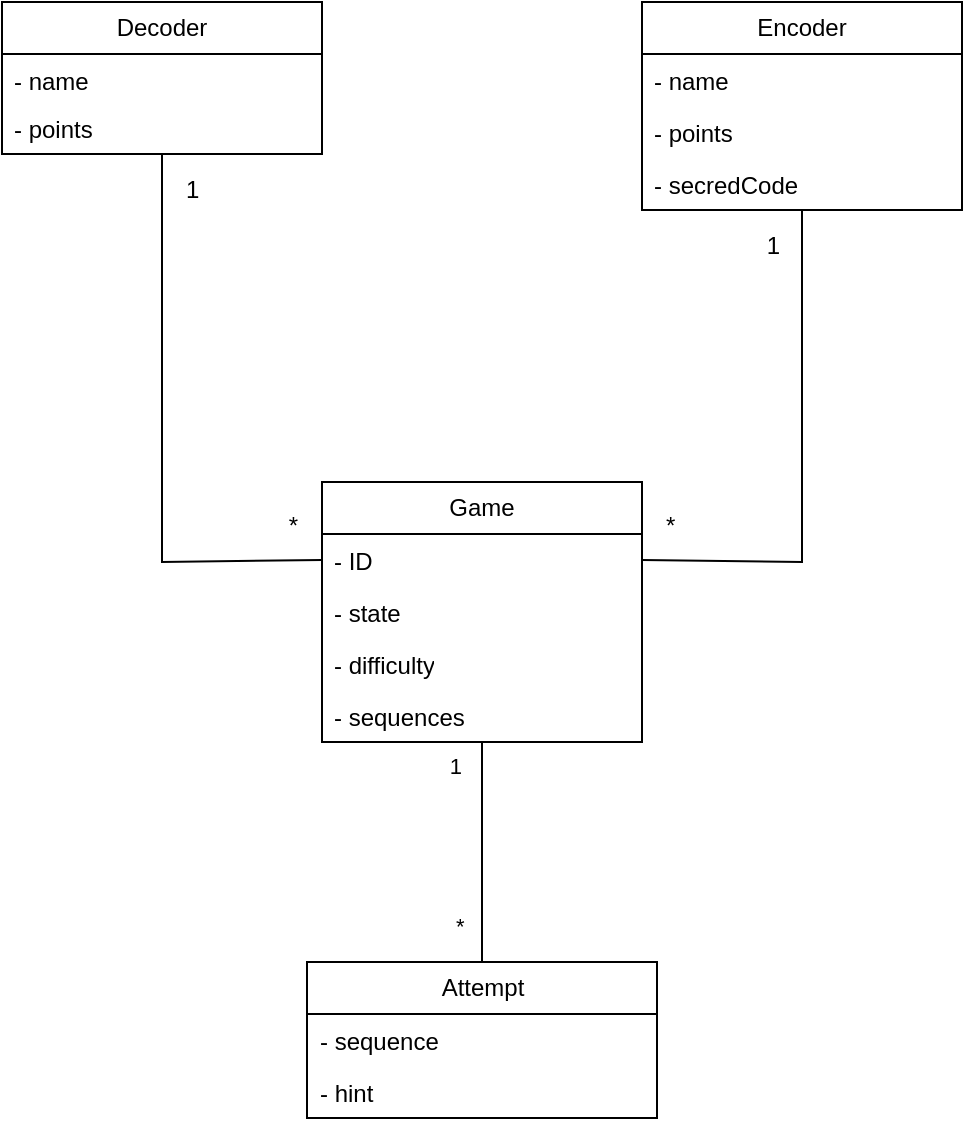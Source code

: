 <mxfile version="22.1.16" type="device" pages="2">
  <diagram id="u_2IftlO7BcHo2XgmVpU" name="main_class">
    <mxGraphModel dx="1147" dy="669" grid="1" gridSize="10" guides="1" tooltips="1" connect="1" arrows="1" fold="1" page="1" pageScale="1" pageWidth="850" pageHeight="1100" math="0" shadow="0">
      <root>
        <mxCell id="0" />
        <mxCell id="1" parent="0" />
        <mxCell id="M4xrblB4g5WBxaB9cq_x-1" value="Encoder" style="swimlane;fontStyle=0;childLayout=stackLayout;horizontal=1;startSize=26;fillColor=none;horizontalStack=0;resizeParent=1;resizeParentMax=0;resizeLast=0;collapsible=1;marginBottom=0;whiteSpace=wrap;html=1;" parent="1" vertex="1">
          <mxGeometry x="520" y="40" width="160" height="104" as="geometry" />
        </mxCell>
        <mxCell id="M4xrblB4g5WBxaB9cq_x-2" value="- name" style="text;strokeColor=none;fillColor=none;align=left;verticalAlign=top;spacingLeft=4;spacingRight=4;overflow=hidden;rotatable=0;points=[[0,0.5],[1,0.5]];portConstraint=eastwest;whiteSpace=wrap;html=1;" parent="M4xrblB4g5WBxaB9cq_x-1" vertex="1">
          <mxGeometry y="26" width="160" height="26" as="geometry" />
        </mxCell>
        <mxCell id="M4xrblB4g5WBxaB9cq_x-3" value="- points" style="text;strokeColor=none;fillColor=none;align=left;verticalAlign=top;spacingLeft=4;spacingRight=4;overflow=hidden;rotatable=0;points=[[0,0.5],[1,0.5]];portConstraint=eastwest;whiteSpace=wrap;html=1;" parent="M4xrblB4g5WBxaB9cq_x-1" vertex="1">
          <mxGeometry y="52" width="160" height="26" as="geometry" />
        </mxCell>
        <mxCell id="M4xrblB4g5WBxaB9cq_x-4" value="- secredCode" style="text;strokeColor=none;fillColor=none;align=left;verticalAlign=top;spacingLeft=4;spacingRight=4;overflow=hidden;rotatable=0;points=[[0,0.5],[1,0.5]];portConstraint=eastwest;whiteSpace=wrap;html=1;" parent="M4xrblB4g5WBxaB9cq_x-1" vertex="1">
          <mxGeometry y="78" width="160" height="26" as="geometry" />
        </mxCell>
        <mxCell id="M4xrblB4g5WBxaB9cq_x-5" value="Decoder" style="swimlane;fontStyle=0;childLayout=stackLayout;horizontal=1;startSize=26;fillColor=none;horizontalStack=0;resizeParent=1;resizeParentMax=0;resizeLast=0;collapsible=1;marginBottom=0;whiteSpace=wrap;html=1;" parent="1" vertex="1">
          <mxGeometry x="200" y="40" width="160" height="76" as="geometry" />
        </mxCell>
        <mxCell id="M4xrblB4g5WBxaB9cq_x-6" value="- name" style="text;strokeColor=none;fillColor=none;align=left;verticalAlign=top;spacingLeft=4;spacingRight=4;overflow=hidden;rotatable=0;points=[[0,0.5],[1,0.5]];portConstraint=eastwest;whiteSpace=wrap;html=1;" parent="M4xrblB4g5WBxaB9cq_x-5" vertex="1">
          <mxGeometry y="26" width="160" height="24" as="geometry" />
        </mxCell>
        <mxCell id="M4xrblB4g5WBxaB9cq_x-7" value="- points" style="text;strokeColor=none;fillColor=none;align=left;verticalAlign=top;spacingLeft=4;spacingRight=4;overflow=hidden;rotatable=0;points=[[0,0.5],[1,0.5]];portConstraint=eastwest;whiteSpace=wrap;html=1;" parent="M4xrblB4g5WBxaB9cq_x-5" vertex="1">
          <mxGeometry y="50" width="160" height="26" as="geometry" />
        </mxCell>
        <mxCell id="M4xrblB4g5WBxaB9cq_x-9" value="Game" style="swimlane;fontStyle=0;childLayout=stackLayout;horizontal=1;startSize=26;fillColor=none;horizontalStack=0;resizeParent=1;resizeParentMax=0;resizeLast=0;collapsible=1;marginBottom=0;whiteSpace=wrap;html=1;" parent="1" vertex="1">
          <mxGeometry x="360" y="280" width="160" height="130" as="geometry" />
        </mxCell>
        <mxCell id="M4xrblB4g5WBxaB9cq_x-10" value="- ID" style="text;strokeColor=none;fillColor=none;align=left;verticalAlign=top;spacingLeft=4;spacingRight=4;overflow=hidden;rotatable=0;points=[[0,0.5],[1,0.5]];portConstraint=eastwest;whiteSpace=wrap;html=1;" parent="M4xrblB4g5WBxaB9cq_x-9" vertex="1">
          <mxGeometry y="26" width="160" height="26" as="geometry" />
        </mxCell>
        <mxCell id="M4xrblB4g5WBxaB9cq_x-11" value="- state" style="text;strokeColor=none;fillColor=none;align=left;verticalAlign=top;spacingLeft=4;spacingRight=4;overflow=hidden;rotatable=0;points=[[0,0.5],[1,0.5]];portConstraint=eastwest;whiteSpace=wrap;html=1;" parent="M4xrblB4g5WBxaB9cq_x-9" vertex="1">
          <mxGeometry y="52" width="160" height="26" as="geometry" />
        </mxCell>
        <mxCell id="Z6eYnivgh-2TaofB75U0-2" value="- difficulty" style="text;strokeColor=none;fillColor=none;align=left;verticalAlign=top;spacingLeft=4;spacingRight=4;overflow=hidden;rotatable=0;points=[[0,0.5],[1,0.5]];portConstraint=eastwest;whiteSpace=wrap;html=1;" parent="M4xrblB4g5WBxaB9cq_x-9" vertex="1">
          <mxGeometry y="78" width="160" height="26" as="geometry" />
        </mxCell>
        <mxCell id="3QMlb2VVYqPLBX-GX4cm-1" value="- sequences" style="text;strokeColor=none;fillColor=none;align=left;verticalAlign=top;spacingLeft=4;spacingRight=4;overflow=hidden;rotatable=0;points=[[0,0.5],[1,0.5]];portConstraint=eastwest;whiteSpace=wrap;html=1;" parent="M4xrblB4g5WBxaB9cq_x-9" vertex="1">
          <mxGeometry y="104" width="160" height="26" as="geometry" />
        </mxCell>
        <mxCell id="M4xrblB4g5WBxaB9cq_x-15" value="" style="endArrow=none;html=1;rounded=0;entryX=0;entryY=0.5;entryDx=0;entryDy=0;" parent="1" source="M4xrblB4g5WBxaB9cq_x-5" target="M4xrblB4g5WBxaB9cq_x-10" edge="1">
          <mxGeometry relative="1" as="geometry">
            <mxPoint x="325" y="320" as="sourcePoint" />
            <mxPoint x="485" y="320" as="targetPoint" />
            <Array as="points">
              <mxPoint x="280" y="320" />
            </Array>
          </mxGeometry>
        </mxCell>
        <mxCell id="M4xrblB4g5WBxaB9cq_x-16" value="1" style="resizable=0;html=1;whiteSpace=wrap;align=left;verticalAlign=bottom;" parent="M4xrblB4g5WBxaB9cq_x-15" connectable="0" vertex="1">
          <mxGeometry x="-1" relative="1" as="geometry">
            <mxPoint x="10" y="26" as="offset" />
          </mxGeometry>
        </mxCell>
        <mxCell id="M4xrblB4g5WBxaB9cq_x-17" value="*" style="resizable=0;html=1;whiteSpace=wrap;align=right;verticalAlign=bottom;" parent="M4xrblB4g5WBxaB9cq_x-15" connectable="0" vertex="1">
          <mxGeometry x="1" relative="1" as="geometry">
            <mxPoint x="-10" y="-9" as="offset" />
          </mxGeometry>
        </mxCell>
        <mxCell id="M4xrblB4g5WBxaB9cq_x-18" value="" style="endArrow=none;html=1;rounded=0;exitX=1;exitY=0.5;exitDx=0;exitDy=0;" parent="1" source="M4xrblB4g5WBxaB9cq_x-10" target="M4xrblB4g5WBxaB9cq_x-1" edge="1">
          <mxGeometry relative="1" as="geometry">
            <mxPoint x="325" y="320" as="sourcePoint" />
            <mxPoint x="485" y="320" as="targetPoint" />
            <Array as="points">
              <mxPoint x="600" y="320" />
            </Array>
          </mxGeometry>
        </mxCell>
        <mxCell id="M4xrblB4g5WBxaB9cq_x-19" value="*" style="resizable=0;html=1;whiteSpace=wrap;align=left;verticalAlign=bottom;" parent="M4xrblB4g5WBxaB9cq_x-18" connectable="0" vertex="1">
          <mxGeometry x="-1" relative="1" as="geometry">
            <mxPoint x="10" y="-9" as="offset" />
          </mxGeometry>
        </mxCell>
        <mxCell id="M4xrblB4g5WBxaB9cq_x-20" value="1" style="resizable=0;html=1;whiteSpace=wrap;align=right;verticalAlign=bottom;" parent="M4xrblB4g5WBxaB9cq_x-18" connectable="0" vertex="1">
          <mxGeometry x="1" relative="1" as="geometry">
            <mxPoint x="-10" y="26" as="offset" />
          </mxGeometry>
        </mxCell>
        <mxCell id="Z6eYnivgh-2TaofB75U0-3" value="Attempt" style="swimlane;fontStyle=0;childLayout=stackLayout;horizontal=1;startSize=26;fillColor=none;horizontalStack=0;resizeParent=1;resizeParentMax=0;resizeLast=0;collapsible=1;marginBottom=0;whiteSpace=wrap;html=1;" parent="1" vertex="1">
          <mxGeometry x="352.5" y="520" width="175" height="78" as="geometry" />
        </mxCell>
        <mxCell id="Z6eYnivgh-2TaofB75U0-4" value="- sequence" style="text;strokeColor=none;fillColor=none;align=left;verticalAlign=top;spacingLeft=4;spacingRight=4;overflow=hidden;rotatable=0;points=[[0,0.5],[1,0.5]];portConstraint=eastwest;whiteSpace=wrap;html=1;" parent="Z6eYnivgh-2TaofB75U0-3" vertex="1">
          <mxGeometry y="26" width="175" height="26" as="geometry" />
        </mxCell>
        <mxCell id="Z6eYnivgh-2TaofB75U0-5" value="- hint" style="text;strokeColor=none;fillColor=none;align=left;verticalAlign=top;spacingLeft=4;spacingRight=4;overflow=hidden;rotatable=0;points=[[0,0.5],[1,0.5]];portConstraint=eastwest;whiteSpace=wrap;html=1;" parent="Z6eYnivgh-2TaofB75U0-3" vertex="1">
          <mxGeometry y="52" width="175" height="26" as="geometry" />
        </mxCell>
        <mxCell id="Z6eYnivgh-2TaofB75U0-7" value="" style="endArrow=none;html=1;edgeStyle=orthogonalEdgeStyle;rounded=0;" parent="1" source="Z6eYnivgh-2TaofB75U0-3" target="M4xrblB4g5WBxaB9cq_x-9" edge="1">
          <mxGeometry relative="1" as="geometry">
            <mxPoint x="710" y="980" as="sourcePoint" />
            <mxPoint x="500" y="830" as="targetPoint" />
          </mxGeometry>
        </mxCell>
        <mxCell id="Z6eYnivgh-2TaofB75U0-8" value="*" style="edgeLabel;resizable=0;html=1;align=left;verticalAlign=bottom;" parent="Z6eYnivgh-2TaofB75U0-7" connectable="0" vertex="1">
          <mxGeometry x="-1" relative="1" as="geometry">
            <mxPoint x="-15" y="-10" as="offset" />
          </mxGeometry>
        </mxCell>
        <mxCell id="Z6eYnivgh-2TaofB75U0-9" value="1" style="edgeLabel;resizable=0;html=1;align=right;verticalAlign=bottom;" parent="Z6eYnivgh-2TaofB75U0-7" connectable="0" vertex="1">
          <mxGeometry x="1" relative="1" as="geometry">
            <mxPoint x="-10" y="20" as="offset" />
          </mxGeometry>
        </mxCell>
      </root>
    </mxGraphModel>
  </diagram>
  <diagram id="C5RBs43oDa-KdzZeNtuy" name="Page-1">
    <mxGraphModel dx="3628" dy="1838" grid="1" gridSize="10" guides="1" tooltips="1" connect="1" arrows="1" fold="1" page="1" pageScale="1" pageWidth="827" pageHeight="1169" math="0" shadow="0">
      <root>
        <mxCell id="WIyWlLk6GJQsqaUBKTNV-0" />
        <mxCell id="WIyWlLk6GJQsqaUBKTNV-1" parent="WIyWlLk6GJQsqaUBKTNV-0" />
        <mxCell id="bCA4lGiRR6grdfDmBy-x-31" value="Player (abstract)" style="swimlane;fontStyle=1;align=center;verticalAlign=top;childLayout=stackLayout;horizontal=1;startSize=26;horizontalStack=0;resizeParent=1;resizeParentMax=0;resizeLast=0;collapsible=1;marginBottom=0;whiteSpace=wrap;html=1;" parent="WIyWlLk6GJQsqaUBKTNV-1" vertex="1">
          <mxGeometry x="-833" y="350" width="160" height="190" as="geometry" />
        </mxCell>
        <mxCell id="bCA4lGiRR6grdfDmBy-x-32" value="- name: String" style="text;strokeColor=none;fillColor=none;align=left;verticalAlign=top;spacingLeft=4;spacingRight=4;overflow=hidden;rotatable=0;points=[[0,0.5],[1,0.5]];portConstraint=eastwest;whiteSpace=wrap;html=1;" parent="bCA4lGiRR6grdfDmBy-x-31" vertex="1">
          <mxGeometry y="26" width="160" height="26" as="geometry" />
        </mxCell>
        <mxCell id="bCA4lGiRR6grdfDmBy-x-35" value="- points: int" style="text;strokeColor=none;fillColor=none;align=left;verticalAlign=top;spacingLeft=4;spacingRight=4;overflow=hidden;rotatable=0;points=[[0,0.5],[1,0.5]];portConstraint=eastwest;whiteSpace=wrap;html=1;" parent="bCA4lGiRR6grdfDmBy-x-31" vertex="1">
          <mxGeometry y="52" width="160" height="26" as="geometry" />
        </mxCell>
        <mxCell id="bCA4lGiRR6grdfDmBy-x-33" value="" style="line;strokeWidth=1;fillColor=none;align=left;verticalAlign=middle;spacingTop=-1;spacingLeft=3;spacingRight=3;rotatable=0;labelPosition=right;points=[];portConstraint=eastwest;strokeColor=inherit;" parent="bCA4lGiRR6grdfDmBy-x-31" vertex="1">
          <mxGeometry y="78" width="160" height="8" as="geometry" />
        </mxCell>
        <mxCell id="bCA4lGiRR6grdfDmBy-x-34" value="+ setName(String): void" style="text;strokeColor=none;fillColor=none;align=left;verticalAlign=top;spacingLeft=4;spacingRight=4;overflow=hidden;rotatable=0;points=[[0,0.5],[1,0.5]];portConstraint=eastwest;whiteSpace=wrap;html=1;" parent="bCA4lGiRR6grdfDmBy-x-31" vertex="1">
          <mxGeometry y="86" width="160" height="26" as="geometry" />
        </mxCell>
        <mxCell id="bCA4lGiRR6grdfDmBy-x-36" value="+ getName(): String" style="text;strokeColor=none;fillColor=none;align=left;verticalAlign=top;spacingLeft=4;spacingRight=4;overflow=hidden;rotatable=0;points=[[0,0.5],[1,0.5]];portConstraint=eastwest;whiteSpace=wrap;html=1;" parent="bCA4lGiRR6grdfDmBy-x-31" vertex="1">
          <mxGeometry y="112" width="160" height="26" as="geometry" />
        </mxCell>
        <mxCell id="9f9jRmOfhNBoXoYCQpTa-0" value="+ addPoint(): void" style="text;strokeColor=none;fillColor=none;align=left;verticalAlign=top;spacingLeft=4;spacingRight=4;overflow=hidden;rotatable=0;points=[[0,0.5],[1,0.5]];portConstraint=eastwest;whiteSpace=wrap;html=1;" parent="bCA4lGiRR6grdfDmBy-x-31" vertex="1">
          <mxGeometry y="138" width="160" height="26" as="geometry" />
        </mxCell>
        <mxCell id="9f9jRmOfhNBoXoYCQpTa-1" value="+ getPoint(): int" style="text;strokeColor=none;fillColor=none;align=left;verticalAlign=top;spacingLeft=4;spacingRight=4;overflow=hidden;rotatable=0;points=[[0,0.5],[1,0.5]];portConstraint=eastwest;whiteSpace=wrap;html=1;" parent="bCA4lGiRR6grdfDmBy-x-31" vertex="1">
          <mxGeometry y="164" width="160" height="26" as="geometry" />
        </mxCell>
        <mxCell id="9f9jRmOfhNBoXoYCQpTa-2" value="Encoder" style="swimlane;fontStyle=1;align=center;verticalAlign=top;childLayout=stackLayout;horizontal=1;startSize=26;horizontalStack=0;resizeParent=1;resizeParentMax=0;resizeLast=0;collapsible=1;marginBottom=0;whiteSpace=wrap;html=1;" parent="WIyWlLk6GJQsqaUBKTNV-1" vertex="1">
          <mxGeometry x="-1060" y="610" width="280" height="150" as="geometry" />
        </mxCell>
        <mxCell id="9f9jRmOfhNBoXoYCQpTa-3" value="- secretCode: Arraylist&amp;lt;Color&amp;gt;" style="text;strokeColor=none;fillColor=none;align=left;verticalAlign=top;spacingLeft=4;spacingRight=4;overflow=hidden;rotatable=0;points=[[0,0.5],[1,0.5]];portConstraint=eastwest;whiteSpace=wrap;html=1;" parent="9f9jRmOfhNBoXoYCQpTa-2" vertex="1">
          <mxGeometry y="26" width="280" height="26" as="geometry" />
        </mxCell>
        <mxCell id="9f9jRmOfhNBoXoYCQpTa-5" value="" style="line;strokeWidth=1;fillColor=none;align=left;verticalAlign=middle;spacingTop=-1;spacingLeft=3;spacingRight=3;rotatable=0;labelPosition=right;points=[];portConstraint=eastwest;strokeColor=inherit;" parent="9f9jRmOfhNBoXoYCQpTa-2" vertex="1">
          <mxGeometry y="52" width="280" height="8" as="geometry" />
        </mxCell>
        <mxCell id="9f9jRmOfhNBoXoYCQpTa-9" value="+ setSecretCode(Arraylist&amp;lt;Color&amp;gt;): void" style="text;strokeColor=none;fillColor=none;align=left;verticalAlign=top;spacingLeft=4;spacingRight=4;overflow=hidden;rotatable=0;points=[[0,0.5],[1,0.5]];portConstraint=eastwest;whiteSpace=wrap;html=1;" parent="9f9jRmOfhNBoXoYCQpTa-2" vertex="1">
          <mxGeometry y="60" width="280" height="30" as="geometry" />
        </mxCell>
        <mxCell id="9f9jRmOfhNBoXoYCQpTa-10" value="+ getSecretCode(): Arraylist&amp;lt;Color&amp;gt;" style="text;strokeColor=none;fillColor=none;align=left;verticalAlign=top;spacingLeft=4;spacingRight=4;overflow=hidden;rotatable=0;points=[[0,0.5],[1,0.5]];portConstraint=eastwest;whiteSpace=wrap;html=1;" parent="9f9jRmOfhNBoXoYCQpTa-2" vertex="1">
          <mxGeometry y="90" width="280" height="30" as="geometry" />
        </mxCell>
        <mxCell id="9f9jRmOfhNBoXoYCQpTa-11" value="+ getColorFromSecretCode(int index): Color" style="text;strokeColor=none;fillColor=none;align=left;verticalAlign=top;spacingLeft=4;spacingRight=4;overflow=hidden;rotatable=0;points=[[0,0.5],[1,0.5]];portConstraint=eastwest;whiteSpace=wrap;html=1;" parent="9f9jRmOfhNBoXoYCQpTa-2" vertex="1">
          <mxGeometry y="120" width="280" height="30" as="geometry" />
        </mxCell>
        <mxCell id="9f9jRmOfhNBoXoYCQpTa-12" value="Decoder" style="swimlane;fontStyle=1;align=center;verticalAlign=top;childLayout=stackLayout;horizontal=1;startSize=26;horizontalStack=0;resizeParent=1;resizeParentMax=0;resizeLast=0;collapsible=1;marginBottom=0;whiteSpace=wrap;html=1;" parent="WIyWlLk6GJQsqaUBKTNV-1" vertex="1">
          <mxGeometry x="-740" y="610" width="370" height="240" as="geometry" />
        </mxCell>
        <mxCell id="9f9jRmOfhNBoXoYCQpTa-13" value="- sequences: Arraylist&amp;lt;Arraylist&amp;lt;Color&amp;gt;&amp;gt;" style="text;strokeColor=none;fillColor=none;align=left;verticalAlign=top;spacingLeft=4;spacingRight=4;overflow=hidden;rotatable=0;points=[[0,0.5],[1,0.5]];portConstraint=eastwest;whiteSpace=wrap;html=1;" parent="9f9jRmOfhNBoXoYCQpTa-12" vertex="1">
          <mxGeometry y="26" width="370" height="26" as="geometry" />
        </mxCell>
        <mxCell id="9f9jRmOfhNBoXoYCQpTa-14" value="" style="line;strokeWidth=1;fillColor=none;align=left;verticalAlign=middle;spacingTop=-1;spacingLeft=3;spacingRight=3;rotatable=0;labelPosition=right;points=[];portConstraint=eastwest;strokeColor=inherit;" parent="9f9jRmOfhNBoXoYCQpTa-12" vertex="1">
          <mxGeometry y="52" width="370" height="8" as="geometry" />
        </mxCell>
        <mxCell id="9f9jRmOfhNBoXoYCQpTa-15" value="+ setSequences(Arraylist&amp;lt;&amp;gt;): void" style="text;strokeColor=none;fillColor=none;align=left;verticalAlign=top;spacingLeft=4;spacingRight=4;overflow=hidden;rotatable=0;points=[[0,0.5],[1,0.5]];portConstraint=eastwest;whiteSpace=wrap;html=1;" parent="9f9jRmOfhNBoXoYCQpTa-12" vertex="1">
          <mxGeometry y="60" width="370" height="30" as="geometry" />
        </mxCell>
        <mxCell id="9f9jRmOfhNBoXoYCQpTa-16" value="+ setSequence(Arraylist&amp;lt;&amp;gt;): void" style="text;strokeColor=none;fillColor=none;align=left;verticalAlign=top;spacingLeft=4;spacingRight=4;overflow=hidden;rotatable=0;points=[[0,0.5],[1,0.5]];portConstraint=eastwest;whiteSpace=wrap;html=1;" parent="9f9jRmOfhNBoXoYCQpTa-12" vertex="1">
          <mxGeometry y="90" width="370" height="30" as="geometry" />
        </mxCell>
        <mxCell id="9f9jRmOfhNBoXoYCQpTa-17" value="+ getSequences(): Arraylist&amp;lt;&amp;gt;" style="text;strokeColor=none;fillColor=none;align=left;verticalAlign=top;spacingLeft=4;spacingRight=4;overflow=hidden;rotatable=0;points=[[0,0.5],[1,0.5]];portConstraint=eastwest;whiteSpace=wrap;html=1;" parent="9f9jRmOfhNBoXoYCQpTa-12" vertex="1">
          <mxGeometry y="120" width="370" height="30" as="geometry" />
        </mxCell>
        <mxCell id="9f9jRmOfhNBoXoYCQpTa-18" value="+ getSequence(): Arraylist&amp;lt;&amp;gt;" style="text;strokeColor=none;fillColor=none;align=left;verticalAlign=top;spacingLeft=4;spacingRight=4;overflow=hidden;rotatable=0;points=[[0,0.5],[1,0.5]];portConstraint=eastwest;whiteSpace=wrap;html=1;" parent="9f9jRmOfhNBoXoYCQpTa-12" vertex="1">
          <mxGeometry y="150" width="370" height="30" as="geometry" />
        </mxCell>
        <mxCell id="9f9jRmOfhNBoXoYCQpTa-19" value="+ getColorFromSequence(int sequenceIndex, int colorIndex): Color" style="text;strokeColor=none;fillColor=none;align=left;verticalAlign=top;spacingLeft=4;spacingRight=4;overflow=hidden;rotatable=0;points=[[0,0.5],[1,0.5]];portConstraint=eastwest;whiteSpace=wrap;html=1;" parent="9f9jRmOfhNBoXoYCQpTa-12" vertex="1">
          <mxGeometry y="180" width="370" height="30" as="geometry" />
        </mxCell>
        <mxCell id="9f9jRmOfhNBoXoYCQpTa-216" value="+ clearSequences(): void" style="text;strokeColor=none;fillColor=none;align=left;verticalAlign=top;spacingLeft=4;spacingRight=4;overflow=hidden;rotatable=0;points=[[0,0.5],[1,0.5]];portConstraint=eastwest;whiteSpace=wrap;html=1;" parent="9f9jRmOfhNBoXoYCQpTa-12" vertex="1">
          <mxGeometry y="210" width="370" height="30" as="geometry" />
        </mxCell>
        <mxCell id="9f9jRmOfhNBoXoYCQpTa-20" value="AutoEncoderModel" style="swimlane;fontStyle=1;align=center;verticalAlign=top;childLayout=stackLayout;horizontal=1;startSize=26;horizontalStack=0;resizeParent=1;resizeParentMax=0;resizeLast=0;collapsible=1;marginBottom=0;whiteSpace=wrap;html=1;" parent="WIyWlLk6GJQsqaUBKTNV-1" vertex="1">
          <mxGeometry x="-1060" y="900" width="280" height="120" as="geometry" />
        </mxCell>
        <mxCell id="9f9jRmOfhNBoXoYCQpTa-21" value="- encoder: Encoder" style="text;strokeColor=none;fillColor=none;align=left;verticalAlign=top;spacingLeft=4;spacingRight=4;overflow=hidden;rotatable=0;points=[[0,0.5],[1,0.5]];portConstraint=eastwest;whiteSpace=wrap;html=1;" parent="9f9jRmOfhNBoXoYCQpTa-20" vertex="1">
          <mxGeometry y="26" width="280" height="26" as="geometry" />
        </mxCell>
        <mxCell id="9f9jRmOfhNBoXoYCQpTa-22" value="" style="line;strokeWidth=1;fillColor=none;align=left;verticalAlign=middle;spacingTop=-1;spacingLeft=3;spacingRight=3;rotatable=0;labelPosition=right;points=[];portConstraint=eastwest;strokeColor=inherit;" parent="9f9jRmOfhNBoXoYCQpTa-20" vertex="1">
          <mxGeometry y="52" width="280" height="8" as="geometry" />
        </mxCell>
        <mxCell id="9f9jRmOfhNBoXoYCQpTa-23" value="+ getEncoder(): Encoder" style="text;strokeColor=none;fillColor=none;align=left;verticalAlign=top;spacingLeft=4;spacingRight=4;overflow=hidden;rotatable=0;points=[[0,0.5],[1,0.5]];portConstraint=eastwest;whiteSpace=wrap;html=1;" parent="9f9jRmOfhNBoXoYCQpTa-20" vertex="1">
          <mxGeometry y="60" width="280" height="30" as="geometry" />
        </mxCell>
        <mxCell id="9f9jRmOfhNBoXoYCQpTa-24" value="+ randomGenerateSecretCode(): void" style="text;strokeColor=none;fillColor=none;align=left;verticalAlign=top;spacingLeft=4;spacingRight=4;overflow=hidden;rotatable=0;points=[[0,0.5],[1,0.5]];portConstraint=eastwest;whiteSpace=wrap;html=1;" parent="9f9jRmOfhNBoXoYCQpTa-20" vertex="1">
          <mxGeometry y="90" width="280" height="30" as="geometry" />
        </mxCell>
        <mxCell id="9f9jRmOfhNBoXoYCQpTa-31" value="Extends" style="endArrow=block;endSize=16;endFill=0;html=1;rounded=0;exitX=0.5;exitY=0;exitDx=0;exitDy=0;" parent="WIyWlLk6GJQsqaUBKTNV-1" source="9f9jRmOfhNBoXoYCQpTa-2" target="bCA4lGiRR6grdfDmBy-x-31" edge="1">
          <mxGeometry width="160" relative="1" as="geometry">
            <mxPoint x="-940" y="527" as="sourcePoint" />
            <mxPoint x="-690" y="580" as="targetPoint" />
            <Array as="points">
              <mxPoint x="-920" y="445" />
            </Array>
          </mxGeometry>
        </mxCell>
        <mxCell id="9f9jRmOfhNBoXoYCQpTa-32" value="Extends" style="endArrow=block;endSize=16;endFill=0;html=1;rounded=0;exitX=0.5;exitY=0;exitDx=0;exitDy=0;" parent="WIyWlLk6GJQsqaUBKTNV-1" source="9f9jRmOfhNBoXoYCQpTa-12" target="bCA4lGiRR6grdfDmBy-x-31" edge="1">
          <mxGeometry width="160" relative="1" as="geometry">
            <mxPoint x="-750" y="600" as="sourcePoint" />
            <mxPoint x="-590" y="600" as="targetPoint" />
            <Array as="points">
              <mxPoint x="-555" y="445" />
            </Array>
          </mxGeometry>
        </mxCell>
        <mxCell id="9f9jRmOfhNBoXoYCQpTa-33" value="Use" style="endArrow=open;endSize=12;dashed=1;html=1;rounded=0;exitX=0.5;exitY=0;exitDx=0;exitDy=0;" parent="WIyWlLk6GJQsqaUBKTNV-1" source="9f9jRmOfhNBoXoYCQpTa-20" edge="1">
          <mxGeometry width="160" relative="1" as="geometry">
            <mxPoint x="-990" y="810" as="sourcePoint" />
            <mxPoint x="-920" y="760" as="targetPoint" />
          </mxGeometry>
        </mxCell>
        <mxCell id="9f9jRmOfhNBoXoYCQpTa-35" value="DecoderModel" style="swimlane;fontStyle=1;align=center;verticalAlign=top;childLayout=stackLayout;horizontal=1;startSize=26;horizontalStack=0;resizeParent=1;resizeParentMax=0;resizeLast=0;collapsible=1;marginBottom=0;whiteSpace=wrap;html=1;" parent="WIyWlLk6GJQsqaUBKTNV-1" vertex="1">
          <mxGeometry x="-695" y="900" width="280" height="120" as="geometry" />
        </mxCell>
        <mxCell id="9f9jRmOfhNBoXoYCQpTa-36" value="- decoder: Decoder" style="text;strokeColor=none;fillColor=none;align=left;verticalAlign=top;spacingLeft=4;spacingRight=4;overflow=hidden;rotatable=0;points=[[0,0.5],[1,0.5]];portConstraint=eastwest;whiteSpace=wrap;html=1;" parent="9f9jRmOfhNBoXoYCQpTa-35" vertex="1">
          <mxGeometry y="26" width="280" height="26" as="geometry" />
        </mxCell>
        <mxCell id="9f9jRmOfhNBoXoYCQpTa-37" value="" style="line;strokeWidth=1;fillColor=none;align=left;verticalAlign=middle;spacingTop=-1;spacingLeft=3;spacingRight=3;rotatable=0;labelPosition=right;points=[];portConstraint=eastwest;strokeColor=inherit;" parent="9f9jRmOfhNBoXoYCQpTa-35" vertex="1">
          <mxGeometry y="52" width="280" height="8" as="geometry" />
        </mxCell>
        <mxCell id="9f9jRmOfhNBoXoYCQpTa-38" value="+ getDecoder(): Decoder" style="text;strokeColor=none;fillColor=none;align=left;verticalAlign=top;spacingLeft=4;spacingRight=4;overflow=hidden;rotatable=0;points=[[0,0.5],[1,0.5]];portConstraint=eastwest;whiteSpace=wrap;html=1;" parent="9f9jRmOfhNBoXoYCQpTa-35" vertex="1">
          <mxGeometry y="60" width="280" height="30" as="geometry" />
        </mxCell>
        <mxCell id="9f9jRmOfhNBoXoYCQpTa-39" value="+ defineNewSequence(): void" style="text;strokeColor=none;fillColor=none;align=left;verticalAlign=top;spacingLeft=4;spacingRight=4;overflow=hidden;rotatable=0;points=[[0,0.5],[1,0.5]];portConstraint=eastwest;whiteSpace=wrap;html=1;" parent="9f9jRmOfhNBoXoYCQpTa-35" vertex="1">
          <mxGeometry y="90" width="280" height="30" as="geometry" />
        </mxCell>
        <mxCell id="9f9jRmOfhNBoXoYCQpTa-40" value="Use" style="endArrow=open;endSize=12;dashed=1;html=1;rounded=0;exitX=0.5;exitY=0;exitDx=0;exitDy=0;" parent="WIyWlLk6GJQsqaUBKTNV-1" source="9f9jRmOfhNBoXoYCQpTa-35" target="9f9jRmOfhNBoXoYCQpTa-12" edge="1">
          <mxGeometry width="160" relative="1" as="geometry">
            <mxPoint x="-800" y="850" as="sourcePoint" />
            <mxPoint x="-560" y="840" as="targetPoint" />
          </mxGeometry>
        </mxCell>
        <mxCell id="9f9jRmOfhNBoXoYCQpTa-41" value="&amp;lt;&amp;lt;Interface&amp;gt;&amp;gt;&lt;br&gt;SequenceGeneration" style="swimlane;fontStyle=1;align=center;verticalAlign=top;childLayout=stackLayout;horizontal=1;startSize=40;horizontalStack=0;resizeParent=1;resizeParentMax=0;resizeLast=0;collapsible=1;marginBottom=0;whiteSpace=wrap;html=1;direction=east;" parent="WIyWlLk6GJQsqaUBKTNV-1" vertex="1">
          <mxGeometry x="-280" y="770" width="220" height="70" as="geometry">
            <mxRectangle x="-740" y="1000" width="150" height="40" as="alternateBounds" />
          </mxGeometry>
        </mxCell>
        <mxCell id="9f9jRmOfhNBoXoYCQpTa-42" value="+ defineNewSequence(): void" style="text;strokeColor=none;fillColor=none;align=left;verticalAlign=top;spacingLeft=4;spacingRight=4;overflow=hidden;rotatable=0;points=[[0,0.5],[1,0.5]];portConstraint=eastwest;whiteSpace=wrap;html=1;" parent="9f9jRmOfhNBoXoYCQpTa-41" vertex="1">
          <mxGeometry y="40" width="220" height="30" as="geometry" />
        </mxCell>
        <mxCell id="9f9jRmOfhNBoXoYCQpTa-43" value="" style="endArrow=block;dashed=1;endFill=0;endSize=12;html=1;rounded=0;exitX=1;exitY=0.5;exitDx=0;exitDy=0;" parent="WIyWlLk6GJQsqaUBKTNV-1" source="9f9jRmOfhNBoXoYCQpTa-38" target="9f9jRmOfhNBoXoYCQpTa-41" edge="1">
          <mxGeometry width="160" relative="1" as="geometry">
            <mxPoint x="-510" y="930" as="sourcePoint" />
            <mxPoint x="-350" y="930" as="targetPoint" />
            <Array as="points">
              <mxPoint x="-170" y="975" />
            </Array>
          </mxGeometry>
        </mxCell>
        <mxCell id="9f9jRmOfhNBoXoYCQpTa-44" value="Game" style="swimlane;fontStyle=1;align=center;verticalAlign=top;childLayout=stackLayout;horizontal=1;startSize=26;horizontalStack=0;resizeParent=1;resizeParentMax=0;resizeLast=0;collapsible=1;marginBottom=0;whiteSpace=wrap;html=1;" parent="WIyWlLk6GJQsqaUBKTNV-1" vertex="1">
          <mxGeometry x="-1790" y="352" width="170" height="346" as="geometry" />
        </mxCell>
        <mxCell id="9f9jRmOfhNBoXoYCQpTa-48" value="- title: String" style="text;strokeColor=none;fillColor=none;align=left;verticalAlign=top;spacingLeft=4;spacingRight=4;overflow=hidden;rotatable=0;points=[[0,0.5],[1,0.5]];portConstraint=eastwest;whiteSpace=wrap;html=1;" parent="9f9jRmOfhNBoXoYCQpTa-44" vertex="1">
          <mxGeometry y="26" width="170" height="26" as="geometry" />
        </mxCell>
        <mxCell id="9f9jRmOfhNBoXoYCQpTa-49" value="- description: String" style="text;strokeColor=none;fillColor=none;align=left;verticalAlign=top;spacingLeft=4;spacingRight=4;overflow=hidden;rotatable=0;points=[[0,0.5],[1,0.5]];portConstraint=eastwest;whiteSpace=wrap;html=1;" parent="9f9jRmOfhNBoXoYCQpTa-44" vertex="1">
          <mxGeometry y="52" width="170" height="26" as="geometry" />
        </mxCell>
        <mxCell id="9f9jRmOfhNBoXoYCQpTa-69" value="- totalAttempts: int" style="text;strokeColor=none;fillColor=none;align=left;verticalAlign=top;spacingLeft=4;spacingRight=4;overflow=hidden;rotatable=0;points=[[0,0.5],[1,0.5]];portConstraint=eastwest;whiteSpace=wrap;html=1;" parent="9f9jRmOfhNBoXoYCQpTa-44" vertex="1">
          <mxGeometry y="78" width="170" height="26" as="geometry" />
        </mxCell>
        <mxCell id="9f9jRmOfhNBoXoYCQpTa-70" value="- attemptN: int" style="text;strokeColor=none;fillColor=none;align=left;verticalAlign=top;spacingLeft=4;spacingRight=4;overflow=hidden;rotatable=0;points=[[0,0.5],[1,0.5]];portConstraint=eastwest;whiteSpace=wrap;html=1;" parent="9f9jRmOfhNBoXoYCQpTa-44" vertex="1">
          <mxGeometry y="104" width="170" height="26" as="geometry" />
        </mxCell>
        <mxCell id="9f9jRmOfhNBoXoYCQpTa-46" value="" style="line;strokeWidth=1;fillColor=none;align=left;verticalAlign=middle;spacingTop=-1;spacingLeft=3;spacingRight=3;rotatable=0;labelPosition=right;points=[];portConstraint=eastwest;strokeColor=inherit;" parent="9f9jRmOfhNBoXoYCQpTa-44" vertex="1">
          <mxGeometry y="130" width="170" height="8" as="geometry" />
        </mxCell>
        <mxCell id="9f9jRmOfhNBoXoYCQpTa-51" value="+ setTitle(String): void" style="text;strokeColor=none;fillColor=none;align=left;verticalAlign=top;spacingLeft=4;spacingRight=4;overflow=hidden;rotatable=0;points=[[0,0.5],[1,0.5]];portConstraint=eastwest;whiteSpace=wrap;html=1;" parent="9f9jRmOfhNBoXoYCQpTa-44" vertex="1">
          <mxGeometry y="138" width="170" height="26" as="geometry" />
        </mxCell>
        <mxCell id="9f9jRmOfhNBoXoYCQpTa-52" value="+ getTitle(): String" style="text;strokeColor=none;fillColor=none;align=left;verticalAlign=top;spacingLeft=4;spacingRight=4;overflow=hidden;rotatable=0;points=[[0,0.5],[1,0.5]];portConstraint=eastwest;whiteSpace=wrap;html=1;" parent="9f9jRmOfhNBoXoYCQpTa-44" vertex="1">
          <mxGeometry y="164" width="170" height="26" as="geometry" />
        </mxCell>
        <mxCell id="9f9jRmOfhNBoXoYCQpTa-53" value="+ setDescription(String): void" style="text;strokeColor=none;fillColor=none;align=left;verticalAlign=top;spacingLeft=4;spacingRight=4;overflow=hidden;rotatable=0;points=[[0,0.5],[1,0.5]];portConstraint=eastwest;whiteSpace=wrap;html=1;" parent="9f9jRmOfhNBoXoYCQpTa-44" vertex="1">
          <mxGeometry y="190" width="170" height="26" as="geometry" />
        </mxCell>
        <mxCell id="9f9jRmOfhNBoXoYCQpTa-54" value="+ getDescription(): String" style="text;strokeColor=none;fillColor=none;align=left;verticalAlign=top;spacingLeft=4;spacingRight=4;overflow=hidden;rotatable=0;points=[[0,0.5],[1,0.5]];portConstraint=eastwest;whiteSpace=wrap;html=1;" parent="9f9jRmOfhNBoXoYCQpTa-44" vertex="1">
          <mxGeometry y="216" width="170" height="26" as="geometry" />
        </mxCell>
        <mxCell id="9f9jRmOfhNBoXoYCQpTa-71" value="+ setTotalAttempt(int): void" style="text;strokeColor=none;fillColor=none;align=left;verticalAlign=top;spacingLeft=4;spacingRight=4;overflow=hidden;rotatable=0;points=[[0,0.5],[1,0.5]];portConstraint=eastwest;whiteSpace=wrap;html=1;" parent="9f9jRmOfhNBoXoYCQpTa-44" vertex="1">
          <mxGeometry y="242" width="170" height="26" as="geometry" />
        </mxCell>
        <mxCell id="9f9jRmOfhNBoXoYCQpTa-72" value="+ getTotalAttempt(): int" style="text;strokeColor=none;fillColor=none;align=left;verticalAlign=top;spacingLeft=4;spacingRight=4;overflow=hidden;rotatable=0;points=[[0,0.5],[1,0.5]];portConstraint=eastwest;whiteSpace=wrap;html=1;" parent="9f9jRmOfhNBoXoYCQpTa-44" vertex="1">
          <mxGeometry y="268" width="170" height="26" as="geometry" />
        </mxCell>
        <mxCell id="9f9jRmOfhNBoXoYCQpTa-73" value="+ setAttemptN(int): void" style="text;strokeColor=none;fillColor=none;align=left;verticalAlign=top;spacingLeft=4;spacingRight=4;overflow=hidden;rotatable=0;points=[[0,0.5],[1,0.5]];portConstraint=eastwest;whiteSpace=wrap;html=1;" parent="9f9jRmOfhNBoXoYCQpTa-44" vertex="1">
          <mxGeometry y="294" width="170" height="26" as="geometry" />
        </mxCell>
        <mxCell id="9f9jRmOfhNBoXoYCQpTa-74" value="+ getAttemptN(): int" style="text;strokeColor=none;fillColor=none;align=left;verticalAlign=top;spacingLeft=4;spacingRight=4;overflow=hidden;rotatable=0;points=[[0,0.5],[1,0.5]];portConstraint=eastwest;whiteSpace=wrap;html=1;" parent="9f9jRmOfhNBoXoYCQpTa-44" vertex="1">
          <mxGeometry y="320" width="170" height="26" as="geometry" />
        </mxCell>
        <mxCell id="9f9jRmOfhNBoXoYCQpTa-55" value="GameModel" style="swimlane;fontStyle=1;align=center;verticalAlign=top;childLayout=stackLayout;horizontal=1;startSize=26;horizontalStack=0;resizeParent=1;resizeParentMax=0;resizeLast=0;collapsible=1;marginBottom=0;whiteSpace=wrap;html=1;" parent="WIyWlLk6GJQsqaUBKTNV-1" vertex="1">
          <mxGeometry x="-1800" y="838" width="310" height="164" as="geometry" />
        </mxCell>
        <mxCell id="9f9jRmOfhNBoXoYCQpTa-56" value="- game: Game" style="text;strokeColor=none;fillColor=none;align=left;verticalAlign=top;spacingLeft=4;spacingRight=4;overflow=hidden;rotatable=0;points=[[0,0.5],[1,0.5]];portConstraint=eastwest;whiteSpace=wrap;html=1;" parent="9f9jRmOfhNBoXoYCQpTa-55" vertex="1">
          <mxGeometry y="26" width="310" height="26" as="geometry" />
        </mxCell>
        <mxCell id="9f9jRmOfhNBoXoYCQpTa-143" value="- hints: NumberHintsStorage" style="text;strokeColor=none;fillColor=none;align=left;verticalAlign=top;spacingLeft=4;spacingRight=4;overflow=hidden;rotatable=0;points=[[0,0.5],[1,0.5]];portConstraint=eastwest;whiteSpace=wrap;html=1;" parent="9f9jRmOfhNBoXoYCQpTa-55" vertex="1">
          <mxGeometry y="52" width="310" height="26" as="geometry" />
        </mxCell>
        <mxCell id="9f9jRmOfhNBoXoYCQpTa-58" value="" style="line;strokeWidth=1;fillColor=none;align=left;verticalAlign=middle;spacingTop=-1;spacingLeft=3;spacingRight=3;rotatable=0;labelPosition=right;points=[];portConstraint=eastwest;strokeColor=inherit;" parent="9f9jRmOfhNBoXoYCQpTa-55" vertex="1">
          <mxGeometry y="78" width="310" height="8" as="geometry" />
        </mxCell>
        <mxCell id="9f9jRmOfhNBoXoYCQpTa-62" value="+ getGame(): Game" style="text;strokeColor=none;fillColor=none;align=left;verticalAlign=top;spacingLeft=4;spacingRight=4;overflow=hidden;rotatable=0;points=[[0,0.5],[1,0.5]];portConstraint=eastwest;whiteSpace=wrap;html=1;" parent="9f9jRmOfhNBoXoYCQpTa-55" vertex="1">
          <mxGeometry y="86" width="310" height="26" as="geometry" />
        </mxCell>
        <mxCell id="9f9jRmOfhNBoXoYCQpTa-75" value="+ nextAttempt(): void" style="text;strokeColor=none;fillColor=none;align=left;verticalAlign=top;spacingLeft=4;spacingRight=4;overflow=hidden;rotatable=0;points=[[0,0.5],[1,0.5]];portConstraint=eastwest;whiteSpace=wrap;html=1;" parent="9f9jRmOfhNBoXoYCQpTa-55" vertex="1">
          <mxGeometry y="112" width="310" height="26" as="geometry" />
        </mxCell>
        <mxCell id="9f9jRmOfhNBoXoYCQpTa-66" value="+ sequenceCodeConfront(Arraylist&amp;lt;&amp;gt;, Arraylist&amp;lt;&amp;gt;): int[]" style="text;strokeColor=none;fillColor=none;align=left;verticalAlign=top;spacingLeft=4;spacingRight=4;overflow=hidden;rotatable=0;points=[[0,0.5],[1,0.5]];portConstraint=eastwest;whiteSpace=wrap;html=1;" parent="9f9jRmOfhNBoXoYCQpTa-55" vertex="1">
          <mxGeometry y="138" width="310" height="26" as="geometry" />
        </mxCell>
        <mxCell id="9f9jRmOfhNBoXoYCQpTa-63" value="&amp;lt;&amp;lt;Interface&amp;gt;&amp;gt;&lt;br&gt;SequenceEvaluation" style="swimlane;fontStyle=1;align=center;verticalAlign=top;childLayout=stackLayout;horizontal=1;startSize=40;horizontalStack=0;resizeParent=1;resizeParentMax=0;resizeLast=0;collapsible=1;marginBottom=0;whiteSpace=wrap;html=1;direction=east;" parent="WIyWlLk6GJQsqaUBKTNV-1" vertex="1">
          <mxGeometry x="-2150" y="716" width="310" height="70" as="geometry">
            <mxRectangle x="-740" y="1000" width="150" height="40" as="alternateBounds" />
          </mxGeometry>
        </mxCell>
        <mxCell id="9f9jRmOfhNBoXoYCQpTa-64" value="+ sequenceCodeConfront(Arraylist&amp;lt;&amp;gt;, Arraylist&amp;lt;&amp;gt;): int[]" style="text;strokeColor=none;fillColor=none;align=left;verticalAlign=top;spacingLeft=4;spacingRight=4;overflow=hidden;rotatable=0;points=[[0,0.5],[1,0.5]];portConstraint=eastwest;whiteSpace=wrap;html=1;" parent="9f9jRmOfhNBoXoYCQpTa-63" vertex="1">
          <mxGeometry y="40" width="310" height="30" as="geometry" />
        </mxCell>
        <mxCell id="9f9jRmOfhNBoXoYCQpTa-67" value="Use" style="endArrow=open;endSize=12;dashed=1;html=1;rounded=0;exitX=0.25;exitY=0;exitDx=0;exitDy=0;" parent="WIyWlLk6GJQsqaUBKTNV-1" source="9f9jRmOfhNBoXoYCQpTa-55" target="9f9jRmOfhNBoXoYCQpTa-44" edge="1">
          <mxGeometry x="0.002" width="160" relative="1" as="geometry">
            <mxPoint x="-1870" y="738" as="sourcePoint" />
            <mxPoint x="-1710" y="738" as="targetPoint" />
            <Array as="points">
              <mxPoint x="-1723" y="780" />
              <mxPoint x="-1705" y="780" />
            </Array>
            <mxPoint as="offset" />
          </mxGeometry>
        </mxCell>
        <mxCell id="9f9jRmOfhNBoXoYCQpTa-68" value="" style="endArrow=block;dashed=1;endFill=0;endSize=12;html=1;rounded=0;exitX=0;exitY=0.5;exitDx=0;exitDy=0;" parent="WIyWlLk6GJQsqaUBKTNV-1" source="9f9jRmOfhNBoXoYCQpTa-62" target="9f9jRmOfhNBoXoYCQpTa-63" edge="1">
          <mxGeometry width="160" relative="1" as="geometry">
            <mxPoint x="-1930" y="718" as="sourcePoint" />
            <mxPoint x="-1770" y="718" as="targetPoint" />
            <Array as="points">
              <mxPoint x="-1995" y="937" />
            </Array>
          </mxGeometry>
        </mxCell>
        <mxCell id="9f9jRmOfhNBoXoYCQpTa-76" value="MODEL" style="shape=umlFrame;whiteSpace=wrap;html=1;pointerEvents=0;" parent="WIyWlLk6GJQsqaUBKTNV-1" vertex="1">
          <mxGeometry x="-2190" y="30" width="2150" height="1290" as="geometry" />
        </mxCell>
        <mxCell id="9f9jRmOfhNBoXoYCQpTa-77" value="MainView" style="swimlane;fontStyle=1;align=center;verticalAlign=top;childLayout=stackLayout;horizontal=1;startSize=26;horizontalStack=0;resizeParent=1;resizeParentMax=0;resizeLast=0;collapsible=1;marginBottom=0;whiteSpace=wrap;html=1;" parent="WIyWlLk6GJQsqaUBKTNV-1" vertex="1">
          <mxGeometry x="854" y="50" width="330" height="138" as="geometry" />
        </mxCell>
        <mxCell id="9f9jRmOfhNBoXoYCQpTa-79" value="" style="line;strokeWidth=1;fillColor=none;align=left;verticalAlign=middle;spacingTop=-1;spacingLeft=3;spacingRight=3;rotatable=0;labelPosition=right;points=[];portConstraint=eastwest;strokeColor=inherit;" parent="9f9jRmOfhNBoXoYCQpTa-77" vertex="1">
          <mxGeometry y="26" width="330" height="8" as="geometry" />
        </mxCell>
        <mxCell id="9f9jRmOfhNBoXoYCQpTa-116" value="+ getOptionBar(): OptionBar" style="text;strokeColor=none;fillColor=none;align=left;verticalAlign=top;spacingLeft=4;spacingRight=4;overflow=hidden;rotatable=0;points=[[0,0.5],[1,0.5]];portConstraint=eastwest;whiteSpace=wrap;html=1;" parent="9f9jRmOfhNBoXoYCQpTa-77" vertex="1">
          <mxGeometry y="34" width="330" height="26" as="geometry" />
        </mxCell>
        <mxCell id="9f9jRmOfhNBoXoYCQpTa-117" value="+ getTable(): AttemptTable" style="text;strokeColor=none;fillColor=none;align=left;verticalAlign=top;spacingLeft=4;spacingRight=4;overflow=hidden;rotatable=0;points=[[0,0.5],[1,0.5]];portConstraint=eastwest;whiteSpace=wrap;html=1;" parent="9f9jRmOfhNBoXoYCQpTa-77" vertex="1">
          <mxGeometry y="60" width="330" height="26" as="geometry" />
        </mxCell>
        <mxCell id="9f9jRmOfhNBoXoYCQpTa-157" value="+ getBoxes(): JComboBox[]" style="text;strokeColor=none;fillColor=none;align=left;verticalAlign=top;spacingLeft=4;spacingRight=4;overflow=hidden;rotatable=0;points=[[0,0.5],[1,0.5]];portConstraint=eastwest;whiteSpace=wrap;html=1;" parent="9f9jRmOfhNBoXoYCQpTa-77" vertex="1">
          <mxGeometry y="86" width="330" height="26" as="geometry" />
        </mxCell>
        <mxCell id="9f9jRmOfhNBoXoYCQpTa-155" value="+ getCheckButton(): Jbutton" style="text;strokeColor=none;fillColor=none;align=left;verticalAlign=top;spacingLeft=4;spacingRight=4;overflow=hidden;rotatable=0;points=[[0,0.5],[1,0.5]];portConstraint=eastwest;whiteSpace=wrap;html=1;" parent="9f9jRmOfhNBoXoYCQpTa-77" vertex="1">
          <mxGeometry y="112" width="330" height="26" as="geometry" />
        </mxCell>
        <mxCell id="9f9jRmOfhNBoXoYCQpTa-81" value="AttemptsTable" style="swimlane;fontStyle=1;align=center;verticalAlign=top;childLayout=stackLayout;horizontal=1;startSize=26;horizontalStack=0;resizeParent=1;resizeParentMax=0;resizeLast=0;collapsible=1;marginBottom=0;whiteSpace=wrap;html=1;" parent="WIyWlLk6GJQsqaUBKTNV-1" vertex="1">
          <mxGeometry x="574" y="270" width="290" height="112" as="geometry" />
        </mxCell>
        <mxCell id="9f9jRmOfhNBoXoYCQpTa-82" value="+ field: type" style="text;strokeColor=none;fillColor=none;align=left;verticalAlign=top;spacingLeft=4;spacingRight=4;overflow=hidden;rotatable=0;points=[[0,0.5],[1,0.5]];portConstraint=eastwest;whiteSpace=wrap;html=1;" parent="9f9jRmOfhNBoXoYCQpTa-81" vertex="1">
          <mxGeometry y="26" width="290" height="26" as="geometry" />
        </mxCell>
        <mxCell id="9f9jRmOfhNBoXoYCQpTa-83" value="" style="line;strokeWidth=1;fillColor=none;align=left;verticalAlign=middle;spacingTop=-1;spacingLeft=3;spacingRight=3;rotatable=0;labelPosition=right;points=[];portConstraint=eastwest;strokeColor=inherit;" parent="9f9jRmOfhNBoXoYCQpTa-81" vertex="1">
          <mxGeometry y="52" width="290" height="8" as="geometry" />
        </mxCell>
        <mxCell id="9f9jRmOfhNBoXoYCQpTa-84" value="+ updateAttempts(Arraylist&amp;lt;&amp;gt;): void" style="text;strokeColor=none;fillColor=none;align=left;verticalAlign=top;spacingLeft=4;spacingRight=4;overflow=hidden;rotatable=0;points=[[0,0.5],[1,0.5]];portConstraint=eastwest;whiteSpace=wrap;html=1;" parent="9f9jRmOfhNBoXoYCQpTa-81" vertex="1">
          <mxGeometry y="60" width="290" height="26" as="geometry" />
        </mxCell>
        <mxCell id="9f9jRmOfhNBoXoYCQpTa-135" value="+ updateHints(int[]): void" style="text;strokeColor=none;fillColor=none;align=left;verticalAlign=top;spacingLeft=4;spacingRight=4;overflow=hidden;rotatable=0;points=[[0,0.5],[1,0.5]];portConstraint=eastwest;whiteSpace=wrap;html=1;" parent="9f9jRmOfhNBoXoYCQpTa-81" vertex="1">
          <mxGeometry y="86" width="290" height="26" as="geometry" />
        </mxCell>
        <mxCell id="9f9jRmOfhNBoXoYCQpTa-97" value="Colors: Enum" style="swimlane;fontStyle=1;align=center;verticalAlign=top;childLayout=stackLayout;horizontal=1;startSize=26;horizontalStack=0;resizeParent=1;resizeParentMax=0;resizeLast=0;collapsible=1;marginBottom=0;whiteSpace=wrap;html=1;" parent="WIyWlLk6GJQsqaUBKTNV-1" vertex="1">
          <mxGeometry x="-829.5" y="118" width="153" height="130" as="geometry" />
        </mxCell>
        <mxCell id="9f9jRmOfhNBoXoYCQpTa-98" value="- nomeColore: String" style="text;strokeColor=none;fillColor=none;align=left;verticalAlign=top;spacingLeft=4;spacingRight=4;overflow=hidden;rotatable=0;points=[[0,0.5],[1,0.5]];portConstraint=eastwest;whiteSpace=wrap;html=1;" parent="9f9jRmOfhNBoXoYCQpTa-97" vertex="1">
          <mxGeometry y="26" width="153" height="24" as="geometry" />
        </mxCell>
        <mxCell id="9f9jRmOfhNBoXoYCQpTa-100" value="- coloreRGB: Color" style="text;strokeColor=none;fillColor=none;align=left;verticalAlign=top;spacingLeft=4;spacingRight=4;overflow=hidden;rotatable=0;points=[[0,0.5],[1,0.5]];portConstraint=eastwest;whiteSpace=wrap;html=1;" parent="9f9jRmOfhNBoXoYCQpTa-97" vertex="1">
          <mxGeometry y="50" width="153" height="24" as="geometry" />
        </mxCell>
        <mxCell id="9f9jRmOfhNBoXoYCQpTa-101" value="" style="line;strokeWidth=1;fillColor=none;align=left;verticalAlign=middle;spacingTop=-1;spacingLeft=3;spacingRight=3;rotatable=0;labelPosition=right;points=[];portConstraint=eastwest;strokeColor=inherit;" parent="9f9jRmOfhNBoXoYCQpTa-97" vertex="1">
          <mxGeometry y="74" width="153" height="8" as="geometry" />
        </mxCell>
        <mxCell id="9f9jRmOfhNBoXoYCQpTa-105" value="+ getColorName(): String" style="text;strokeColor=none;fillColor=none;align=left;verticalAlign=top;spacingLeft=4;spacingRight=4;overflow=hidden;rotatable=0;points=[[0,0.5],[1,0.5]];portConstraint=eastwest;whiteSpace=wrap;html=1;" parent="9f9jRmOfhNBoXoYCQpTa-97" vertex="1">
          <mxGeometry y="82" width="153" height="24" as="geometry" />
        </mxCell>
        <mxCell id="9f9jRmOfhNBoXoYCQpTa-106" value="+ getColor(): Color" style="text;strokeColor=none;fillColor=none;align=left;verticalAlign=top;spacingLeft=4;spacingRight=4;overflow=hidden;rotatable=0;points=[[0,0.5],[1,0.5]];portConstraint=eastwest;whiteSpace=wrap;html=1;" parent="9f9jRmOfhNBoXoYCQpTa-97" vertex="1">
          <mxGeometry y="106" width="153" height="24" as="geometry" />
        </mxCell>
        <mxCell id="9f9jRmOfhNBoXoYCQpTa-103" value="Use" style="endArrow=open;endSize=12;dashed=1;html=1;rounded=0;exitX=0.25;exitY=0;exitDx=0;exitDy=0;entryX=0;entryY=0.5;entryDx=0;entryDy=0;" parent="WIyWlLk6GJQsqaUBKTNV-1" source="9f9jRmOfhNBoXoYCQpTa-2" edge="1">
          <mxGeometry width="160" relative="1" as="geometry">
            <mxPoint x="-1300" y="340" as="sourcePoint" />
            <mxPoint x="-833" y="182.0" as="targetPoint" />
            <Array as="points">
              <mxPoint x="-990" y="182" />
            </Array>
          </mxGeometry>
        </mxCell>
        <mxCell id="9f9jRmOfhNBoXoYCQpTa-104" value="Use" style="endArrow=open;endSize=12;dashed=1;html=1;rounded=0;exitX=0.75;exitY=0;exitDx=0;exitDy=0;entryX=1;entryY=0.5;entryDx=0;entryDy=0;" parent="WIyWlLk6GJQsqaUBKTNV-1" source="9f9jRmOfhNBoXoYCQpTa-12" edge="1">
          <mxGeometry width="160" relative="1" as="geometry">
            <mxPoint x="-770" y="420" as="sourcePoint" />
            <mxPoint x="-680" y="182.0" as="targetPoint" />
            <Array as="points">
              <mxPoint x="-462" y="182" />
            </Array>
          </mxGeometry>
        </mxCell>
        <mxCell id="9f9jRmOfhNBoXoYCQpTa-108" value="1" style="endArrow=open;html=1;endSize=12;startArrow=diamondThin;startSize=14;startFill=1;edgeStyle=orthogonalEdgeStyle;align=left;verticalAlign=bottom;rounded=0;exitX=0.25;exitY=1;exitDx=0;exitDy=0;entryX=1;entryY=0.5;entryDx=0;entryDy=0;" parent="WIyWlLk6GJQsqaUBKTNV-1" source="9f9jRmOfhNBoXoYCQpTa-77" target="9f9jRmOfhNBoXoYCQpTa-82" edge="1">
          <mxGeometry x="-0.773" y="-22" relative="1" as="geometry">
            <mxPoint x="854.0" y="309.0" as="sourcePoint" />
            <mxPoint x="814" y="280" as="targetPoint" />
            <mxPoint as="offset" />
          </mxGeometry>
        </mxCell>
        <mxCell id="9f9jRmOfhNBoXoYCQpTa-109" value="1" style="endArrow=open;html=1;endSize=12;startArrow=diamondThin;startSize=14;startFill=1;edgeStyle=orthogonalEdgeStyle;align=left;verticalAlign=bottom;rounded=0;entryX=0;entryY=0.5;entryDx=0;entryDy=0;" parent="WIyWlLk6GJQsqaUBKTNV-1" source="9f9jRmOfhNBoXoYCQpTa-77" target="9f9jRmOfhNBoXoYCQpTa-160" edge="1">
          <mxGeometry x="-0.72" y="10" relative="1" as="geometry">
            <mxPoint x="944" y="280" as="sourcePoint" />
            <mxPoint x="1094" y="309" as="targetPoint" />
            <Array as="points">
              <mxPoint x="974" y="335" />
            </Array>
            <mxPoint as="offset" />
          </mxGeometry>
        </mxCell>
        <mxCell id="9f9jRmOfhNBoXoYCQpTa-111" value="MastermindGameController" style="swimlane;fontStyle=1;align=center;verticalAlign=top;childLayout=stackLayout;horizontal=1;startSize=26;horizontalStack=0;resizeParent=1;resizeParentMax=0;resizeLast=0;collapsible=1;marginBottom=0;whiteSpace=wrap;html=1;" parent="WIyWlLk6GJQsqaUBKTNV-1" vertex="1">
          <mxGeometry x="-366" y="-400" width="200" height="164" as="geometry" />
        </mxCell>
        <mxCell id="9f9jRmOfhNBoXoYCQpTa-112" value="- encoder: EncoderModel" style="text;strokeColor=none;fillColor=none;align=left;verticalAlign=top;spacingLeft=4;spacingRight=4;overflow=hidden;rotatable=0;points=[[0,0.5],[1,0.5]];portConstraint=eastwest;whiteSpace=wrap;html=1;" parent="9f9jRmOfhNBoXoYCQpTa-111" vertex="1">
          <mxGeometry y="26" width="200" height="26" as="geometry" />
        </mxCell>
        <mxCell id="9f9jRmOfhNBoXoYCQpTa-206" value="- decoder: DecoderModel" style="text;strokeColor=none;fillColor=none;align=left;verticalAlign=top;spacingLeft=4;spacingRight=4;overflow=hidden;rotatable=0;points=[[0,0.5],[1,0.5]];portConstraint=eastwest;whiteSpace=wrap;html=1;" parent="9f9jRmOfhNBoXoYCQpTa-111" vertex="1">
          <mxGeometry y="52" width="200" height="26" as="geometry" />
        </mxCell>
        <mxCell id="9f9jRmOfhNBoXoYCQpTa-224" value="- game: GameModel" style="text;strokeColor=none;fillColor=none;align=left;verticalAlign=top;spacingLeft=4;spacingRight=4;overflow=hidden;rotatable=0;points=[[0,0.5],[1,0.5]];portConstraint=eastwest;whiteSpace=wrap;html=1;" parent="9f9jRmOfhNBoXoYCQpTa-111" vertex="1">
          <mxGeometry y="78" width="200" height="26" as="geometry" />
        </mxCell>
        <mxCell id="9f9jRmOfhNBoXoYCQpTa-113" value="" style="line;strokeWidth=1;fillColor=none;align=left;verticalAlign=middle;spacingTop=-1;spacingLeft=3;spacingRight=3;rotatable=0;labelPosition=right;points=[];portConstraint=eastwest;strokeColor=inherit;" parent="9f9jRmOfhNBoXoYCQpTa-111" vertex="1">
          <mxGeometry y="104" width="200" height="8" as="geometry" />
        </mxCell>
        <mxCell id="9f9jRmOfhNBoXoYCQpTa-114" value="+ startGame(): void" style="text;strokeColor=none;fillColor=none;align=left;verticalAlign=top;spacingLeft=4;spacingRight=4;overflow=hidden;rotatable=0;points=[[0,0.5],[1,0.5]];portConstraint=eastwest;whiteSpace=wrap;html=1;" parent="9f9jRmOfhNBoXoYCQpTa-111" vertex="1">
          <mxGeometry y="112" width="200" height="26" as="geometry" />
        </mxCell>
        <mxCell id="9f9jRmOfhNBoXoYCQpTa-208" value="+ resetGame(): void" style="text;strokeColor=none;fillColor=none;align=left;verticalAlign=top;spacingLeft=4;spacingRight=4;overflow=hidden;rotatable=0;points=[[0,0.5],[1,0.5]];portConstraint=eastwest;whiteSpace=wrap;html=1;" parent="9f9jRmOfhNBoXoYCQpTa-111" vertex="1">
          <mxGeometry y="138" width="200" height="26" as="geometry" />
        </mxCell>
        <mxCell id="9f9jRmOfhNBoXoYCQpTa-118" value="AttemptTableModel" style="swimlane;fontStyle=1;align=center;verticalAlign=top;childLayout=stackLayout;horizontal=1;startSize=26;horizontalStack=0;resizeParent=1;resizeParentMax=0;resizeLast=0;collapsible=1;marginBottom=0;whiteSpace=wrap;html=1;" parent="WIyWlLk6GJQsqaUBKTNV-1" vertex="1">
          <mxGeometry x="214" y="270" width="160" height="294" as="geometry">
            <mxRectangle x="300" y="680" width="150" height="30" as="alternateBounds" />
          </mxGeometry>
        </mxCell>
        <mxCell id="9f9jRmOfhNBoXoYCQpTa-120" value="- columnNames: String[]" style="text;strokeColor=none;fillColor=none;align=left;verticalAlign=top;spacingLeft=4;spacingRight=4;overflow=hidden;rotatable=0;points=[[0,0.5],[1,0.5]];portConstraint=eastwest;whiteSpace=wrap;html=1;" parent="9f9jRmOfhNBoXoYCQpTa-118" vertex="1">
          <mxGeometry y="26" width="160" height="26" as="geometry" />
        </mxCell>
        <mxCell id="9f9jRmOfhNBoXoYCQpTa-121" value="- cellColors: Color[][]" style="text;strokeColor=none;fillColor=none;align=left;verticalAlign=top;spacingLeft=4;spacingRight=4;overflow=hidden;rotatable=0;points=[[0,0.5],[1,0.5]];portConstraint=eastwest;whiteSpace=wrap;html=1;" parent="9f9jRmOfhNBoXoYCQpTa-118" vertex="1">
          <mxGeometry y="52" width="160" height="26" as="geometry" />
        </mxCell>
        <mxCell id="9f9jRmOfhNBoXoYCQpTa-122" value="- hints: int[][]" style="text;strokeColor=none;fillColor=none;align=left;verticalAlign=top;spacingLeft=4;spacingRight=4;overflow=hidden;rotatable=0;points=[[0,0.5],[1,0.5]];portConstraint=eastwest;whiteSpace=wrap;html=1;" parent="9f9jRmOfhNBoXoYCQpTa-118" vertex="1">
          <mxGeometry y="78" width="160" height="26" as="geometry" />
        </mxCell>
        <mxCell id="9f9jRmOfhNBoXoYCQpTa-123" value="" style="line;strokeWidth=1;fillColor=none;align=left;verticalAlign=middle;spacingTop=-1;spacingLeft=3;spacingRight=3;rotatable=0;labelPosition=right;points=[];portConstraint=eastwest;strokeColor=inherit;" parent="9f9jRmOfhNBoXoYCQpTa-118" vertex="1">
          <mxGeometry y="104" width="160" height="8" as="geometry" />
        </mxCell>
        <mxCell id="9f9jRmOfhNBoXoYCQpTa-124" value="+&amp;nbsp;getColumnName: String" style="text;strokeColor=none;fillColor=none;align=left;verticalAlign=top;spacingLeft=4;spacingRight=4;overflow=hidden;rotatable=0;points=[[0,0.5],[1,0.5]];portConstraint=eastwest;whiteSpace=wrap;html=1;" parent="9f9jRmOfhNBoXoYCQpTa-118" vertex="1">
          <mxGeometry y="112" width="160" height="26" as="geometry" />
        </mxCell>
        <mxCell id="9f9jRmOfhNBoXoYCQpTa-125" value="+&amp;nbsp;getRowCount: int" style="text;strokeColor=none;fillColor=none;align=left;verticalAlign=top;spacingLeft=4;spacingRight=4;overflow=hidden;rotatable=0;points=[[0,0.5],[1,0.5]];portConstraint=eastwest;whiteSpace=wrap;html=1;" parent="9f9jRmOfhNBoXoYCQpTa-118" vertex="1">
          <mxGeometry y="138" width="160" height="26" as="geometry" />
        </mxCell>
        <mxCell id="9f9jRmOfhNBoXoYCQpTa-126" value="+&amp;nbsp;getColumnCount: int" style="text;strokeColor=none;fillColor=none;align=left;verticalAlign=top;spacingLeft=4;spacingRight=4;overflow=hidden;rotatable=0;points=[[0,0.5],[1,0.5]];portConstraint=eastwest;whiteSpace=wrap;html=1;" parent="9f9jRmOfhNBoXoYCQpTa-118" vertex="1">
          <mxGeometry y="164" width="160" height="26" as="geometry" />
        </mxCell>
        <mxCell id="9f9jRmOfhNBoXoYCQpTa-127" value="+&amp;nbsp;setValueAt: void" style="text;strokeColor=none;fillColor=none;align=left;verticalAlign=top;spacingLeft=4;spacingRight=4;overflow=hidden;rotatable=0;points=[[0,0.5],[1,0.5]];portConstraint=eastwest;whiteSpace=wrap;html=1;" parent="9f9jRmOfhNBoXoYCQpTa-118" vertex="1">
          <mxGeometry y="190" width="160" height="26" as="geometry" />
        </mxCell>
        <mxCell id="9f9jRmOfhNBoXoYCQpTa-128" value="+&amp;nbsp;getValueAt: Object" style="text;strokeColor=none;fillColor=none;align=left;verticalAlign=top;spacingLeft=4;spacingRight=4;overflow=hidden;rotatable=0;points=[[0,0.5],[1,0.5]];portConstraint=eastwest;whiteSpace=wrap;html=1;" parent="9f9jRmOfhNBoXoYCQpTa-118" vertex="1">
          <mxGeometry y="216" width="160" height="26" as="geometry" />
        </mxCell>
        <mxCell id="9f9jRmOfhNBoXoYCQpTa-129" value="+&amp;nbsp;setCellColor: void" style="text;strokeColor=none;fillColor=none;align=left;verticalAlign=top;spacingLeft=4;spacingRight=4;overflow=hidden;rotatable=0;points=[[0,0.5],[1,0.5]];portConstraint=eastwest;whiteSpace=wrap;html=1;" parent="9f9jRmOfhNBoXoYCQpTa-118" vertex="1">
          <mxGeometry y="242" width="160" height="26" as="geometry" />
        </mxCell>
        <mxCell id="9f9jRmOfhNBoXoYCQpTa-130" value="+&amp;nbsp;getCellColor: Color" style="text;strokeColor=none;fillColor=none;align=left;verticalAlign=top;spacingLeft=4;spacingRight=4;overflow=hidden;rotatable=0;points=[[0,0.5],[1,0.5]];portConstraint=eastwest;whiteSpace=wrap;html=1;" parent="9f9jRmOfhNBoXoYCQpTa-118" vertex="1">
          <mxGeometry y="268" width="160" height="26" as="geometry" />
        </mxCell>
        <mxCell id="9f9jRmOfhNBoXoYCQpTa-131" value="1" style="endArrow=open;html=1;endSize=12;startArrow=diamondThin;startSize=14;startFill=1;edgeStyle=orthogonalEdgeStyle;align=left;verticalAlign=bottom;rounded=0;exitX=0;exitY=0.5;exitDx=0;exitDy=0;entryX=1;entryY=0.5;entryDx=0;entryDy=0;" parent="WIyWlLk6GJQsqaUBKTNV-1" source="9f9jRmOfhNBoXoYCQpTa-82" target="9f9jRmOfhNBoXoYCQpTa-124" edge="1">
          <mxGeometry x="-0.846" y="1" relative="1" as="geometry">
            <mxPoint x="594" y="340" as="sourcePoint" />
            <mxPoint x="754" y="340" as="targetPoint" />
            <mxPoint as="offset" />
          </mxGeometry>
        </mxCell>
        <mxCell id="9f9jRmOfhNBoXoYCQpTa-133" value="AbstractTableModel" style="swimlane;fontStyle=1;align=center;verticalAlign=top;childLayout=stackLayout;horizontal=1;startSize=26;horizontalStack=0;resizeParent=1;resizeParentMax=0;resizeLast=0;collapsible=1;marginBottom=0;whiteSpace=wrap;html=1;" parent="WIyWlLk6GJQsqaUBKTNV-1" vertex="1">
          <mxGeometry x="214" y="110" width="160" height="50" as="geometry" />
        </mxCell>
        <mxCell id="9f9jRmOfhNBoXoYCQpTa-134" value="Extends" style="endArrow=block;endSize=16;endFill=0;html=1;rounded=0;entryX=0.5;entryY=1;entryDx=0;entryDy=0;exitX=0.5;exitY=0;exitDx=0;exitDy=0;" parent="WIyWlLk6GJQsqaUBKTNV-1" source="9f9jRmOfhNBoXoYCQpTa-118" target="9f9jRmOfhNBoXoYCQpTa-133" edge="1">
          <mxGeometry width="160" relative="1" as="geometry">
            <mxPoint x="194" y="270" as="sourcePoint" />
            <mxPoint x="354" y="270" as="targetPoint" />
          </mxGeometry>
        </mxCell>
        <mxCell id="9f9jRmOfhNBoXoYCQpTa-136" value="NumberHintsStorage" style="swimlane;fontStyle=1;align=center;verticalAlign=top;childLayout=stackLayout;horizontal=1;startSize=26;horizontalStack=0;resizeParent=1;resizeParentMax=0;resizeLast=0;collapsible=1;marginBottom=0;whiteSpace=wrap;html=1;" parent="WIyWlLk6GJQsqaUBKTNV-1" vertex="1">
          <mxGeometry x="-1540" y="534" width="160" height="190" as="geometry" />
        </mxCell>
        <mxCell id="9f9jRmOfhNBoXoYCQpTa-137" value="- hints: int[][]" style="text;strokeColor=none;fillColor=none;align=left;verticalAlign=top;spacingLeft=4;spacingRight=4;overflow=hidden;rotatable=0;points=[[0,0.5],[1,0.5]];portConstraint=eastwest;whiteSpace=wrap;html=1;" parent="9f9jRmOfhNBoXoYCQpTa-136" vertex="1">
          <mxGeometry y="26" width="160" height="26" as="geometry" />
        </mxCell>
        <mxCell id="9f9jRmOfhNBoXoYCQpTa-138" value="" style="line;strokeWidth=1;fillColor=none;align=left;verticalAlign=middle;spacingTop=-1;spacingLeft=3;spacingRight=3;rotatable=0;labelPosition=right;points=[];portConstraint=eastwest;strokeColor=inherit;" parent="9f9jRmOfhNBoXoYCQpTa-136" vertex="1">
          <mxGeometry y="52" width="160" height="8" as="geometry" />
        </mxCell>
        <mxCell id="9f9jRmOfhNBoXoYCQpTa-139" value="+ setHints(int[][]): void" style="text;strokeColor=none;fillColor=none;align=left;verticalAlign=top;spacingLeft=4;spacingRight=4;overflow=hidden;rotatable=0;points=[[0,0.5],[1,0.5]];portConstraint=eastwest;whiteSpace=wrap;html=1;" parent="9f9jRmOfhNBoXoYCQpTa-136" vertex="1">
          <mxGeometry y="60" width="160" height="26" as="geometry" />
        </mxCell>
        <mxCell id="9f9jRmOfhNBoXoYCQpTa-140" value="+ getHints(): int[][]" style="text;strokeColor=none;fillColor=none;align=left;verticalAlign=top;spacingLeft=4;spacingRight=4;overflow=hidden;rotatable=0;points=[[0,0.5],[1,0.5]];portConstraint=eastwest;whiteSpace=wrap;html=1;" parent="9f9jRmOfhNBoXoYCQpTa-136" vertex="1">
          <mxGeometry y="86" width="160" height="26" as="geometry" />
        </mxCell>
        <mxCell id="9f9jRmOfhNBoXoYCQpTa-141" value="+ setHint(int[], int): void" style="text;strokeColor=none;fillColor=none;align=left;verticalAlign=top;spacingLeft=4;spacingRight=4;overflow=hidden;rotatable=0;points=[[0,0.5],[1,0.5]];portConstraint=eastwest;whiteSpace=wrap;html=1;" parent="9f9jRmOfhNBoXoYCQpTa-136" vertex="1">
          <mxGeometry y="112" width="160" height="26" as="geometry" />
        </mxCell>
        <mxCell id="9f9jRmOfhNBoXoYCQpTa-142" value="+ getHint(int, int): int" style="text;strokeColor=none;fillColor=none;align=left;verticalAlign=top;spacingLeft=4;spacingRight=4;overflow=hidden;rotatable=0;points=[[0,0.5],[1,0.5]];portConstraint=eastwest;whiteSpace=wrap;html=1;" parent="9f9jRmOfhNBoXoYCQpTa-136" vertex="1">
          <mxGeometry y="138" width="160" height="26" as="geometry" />
        </mxCell>
        <mxCell id="9f9jRmOfhNBoXoYCQpTa-145" value="+ getAttemptHints(int): int[]" style="text;strokeColor=none;fillColor=none;align=left;verticalAlign=top;spacingLeft=4;spacingRight=4;overflow=hidden;rotatable=0;points=[[0,0.5],[1,0.5]];portConstraint=eastwest;whiteSpace=wrap;html=1;" parent="9f9jRmOfhNBoXoYCQpTa-136" vertex="1">
          <mxGeometry y="164" width="160" height="26" as="geometry" />
        </mxCell>
        <mxCell id="9f9jRmOfhNBoXoYCQpTa-144" value="Use" style="endArrow=open;endSize=12;dashed=1;html=1;rounded=0;exitX=0.75;exitY=0;exitDx=0;exitDy=0;" parent="WIyWlLk6GJQsqaUBKTNV-1" source="9f9jRmOfhNBoXoYCQpTa-55" target="9f9jRmOfhNBoXoYCQpTa-136" edge="1">
          <mxGeometry width="160" relative="1" as="geometry">
            <mxPoint x="-1710" y="650" as="sourcePoint" />
            <mxPoint x="-1550" y="650" as="targetPoint" />
            <Array as="points">
              <mxPoint x="-1567" y="780" />
              <mxPoint x="-1460" y="780" />
            </Array>
          </mxGeometry>
        </mxCell>
        <mxCell id="9f9jRmOfhNBoXoYCQpTa-146" value="&amp;lt;&amp;lt;Interface&amp;gt;&amp;gt;&lt;br&gt;HintsStorage" style="swimlane;fontStyle=1;align=center;verticalAlign=top;childLayout=stackLayout;horizontal=1;startSize=40;horizontalStack=0;resizeParent=1;resizeParentMax=0;resizeLast=0;collapsible=1;marginBottom=0;whiteSpace=wrap;html=1;direction=east;" parent="WIyWlLk6GJQsqaUBKTNV-1" vertex="1">
          <mxGeometry x="-1545" y="300" width="170" height="160" as="geometry">
            <mxRectangle x="-740" y="1000" width="150" height="40" as="alternateBounds" />
          </mxGeometry>
        </mxCell>
        <mxCell id="9f9jRmOfhNBoXoYCQpTa-147" value="+ setHints(Object): void" style="text;strokeColor=none;fillColor=none;align=left;verticalAlign=top;spacingLeft=4;spacingRight=4;overflow=hidden;rotatable=0;points=[[0,0.5],[1,0.5]];portConstraint=eastwest;whiteSpace=wrap;html=1;" parent="9f9jRmOfhNBoXoYCQpTa-146" vertex="1">
          <mxGeometry y="40" width="170" height="30" as="geometry" />
        </mxCell>
        <mxCell id="9f9jRmOfhNBoXoYCQpTa-148" value="+ getHints(): Object" style="text;strokeColor=none;fillColor=none;align=left;verticalAlign=top;spacingLeft=4;spacingRight=4;overflow=hidden;rotatable=0;points=[[0,0.5],[1,0.5]];portConstraint=eastwest;whiteSpace=wrap;html=1;" parent="9f9jRmOfhNBoXoYCQpTa-146" vertex="1">
          <mxGeometry y="70" width="170" height="30" as="geometry" />
        </mxCell>
        <mxCell id="9f9jRmOfhNBoXoYCQpTa-150" value="+ setHint(Object, int): void" style="text;strokeColor=none;fillColor=none;align=left;verticalAlign=top;spacingLeft=4;spacingRight=4;overflow=hidden;rotatable=0;points=[[0,0.5],[1,0.5]];portConstraint=eastwest;whiteSpace=wrap;html=1;" parent="9f9jRmOfhNBoXoYCQpTa-146" vertex="1">
          <mxGeometry y="100" width="170" height="30" as="geometry" />
        </mxCell>
        <mxCell id="9f9jRmOfhNBoXoYCQpTa-151" value="+ getHint(): Object" style="text;strokeColor=none;fillColor=none;align=left;verticalAlign=top;spacingLeft=4;spacingRight=4;overflow=hidden;rotatable=0;points=[[0,0.5],[1,0.5]];portConstraint=eastwest;whiteSpace=wrap;html=1;" parent="9f9jRmOfhNBoXoYCQpTa-146" vertex="1">
          <mxGeometry y="130" width="170" height="30" as="geometry" />
        </mxCell>
        <mxCell id="9f9jRmOfhNBoXoYCQpTa-152" value="" style="endArrow=block;dashed=1;endFill=0;endSize=12;html=1;rounded=0;exitX=0.5;exitY=0;exitDx=0;exitDy=0;" parent="WIyWlLk6GJQsqaUBKTNV-1" source="9f9jRmOfhNBoXoYCQpTa-136" target="9f9jRmOfhNBoXoYCQpTa-146" edge="1">
          <mxGeometry width="160" relative="1" as="geometry">
            <mxPoint x="-1600" y="670" as="sourcePoint" />
            <mxPoint x="-1440" y="670" as="targetPoint" />
          </mxGeometry>
        </mxCell>
        <mxCell id="9f9jRmOfhNBoXoYCQpTa-158" value="OptionBar" style="swimlane;fontStyle=1;align=center;verticalAlign=top;childLayout=stackLayout;horizontal=1;startSize=26;horizontalStack=0;resizeParent=1;resizeParentMax=0;resizeLast=0;collapsible=1;marginBottom=0;whiteSpace=wrap;html=1;" parent="WIyWlLk6GJQsqaUBKTNV-1" vertex="1">
          <mxGeometry x="994" y="270" width="310" height="242" as="geometry">
            <mxRectangle x="300" y="680" width="150" height="30" as="alternateBounds" />
          </mxGeometry>
        </mxCell>
        <mxCell id="9f9jRmOfhNBoXoYCQpTa-159" value="- diffcultyMenu: JMenu" style="text;strokeColor=none;fillColor=none;align=left;verticalAlign=top;spacingLeft=4;spacingRight=4;overflow=hidden;rotatable=0;points=[[0,0.5],[1,0.5]];portConstraint=eastwest;whiteSpace=wrap;html=1;" parent="9f9jRmOfhNBoXoYCQpTa-158" vertex="1">
          <mxGeometry y="26" width="310" height="26" as="geometry" />
        </mxCell>
        <mxCell id="9f9jRmOfhNBoXoYCQpTa-160" value="- Easy: JRadioButton" style="text;strokeColor=none;fillColor=none;align=left;verticalAlign=top;spacingLeft=4;spacingRight=4;overflow=hidden;rotatable=0;points=[[0,0.5],[1,0.5]];portConstraint=eastwest;whiteSpace=wrap;html=1;" parent="9f9jRmOfhNBoXoYCQpTa-158" vertex="1">
          <mxGeometry y="52" width="310" height="26" as="geometry" />
        </mxCell>
        <mxCell id="9f9jRmOfhNBoXoYCQpTa-161" value="- Normal: JRadioButton" style="text;strokeColor=none;fillColor=none;align=left;verticalAlign=top;spacingLeft=4;spacingRight=4;overflow=hidden;rotatable=0;points=[[0,0.5],[1,0.5]];portConstraint=eastwest;whiteSpace=wrap;html=1;" parent="9f9jRmOfhNBoXoYCQpTa-158" vertex="1">
          <mxGeometry y="78" width="310" height="26" as="geometry" />
        </mxCell>
        <mxCell id="9f9jRmOfhNBoXoYCQpTa-162" value="- Hard: JRadioButton" style="text;strokeColor=none;fillColor=none;align=left;verticalAlign=top;spacingLeft=4;spacingRight=4;overflow=hidden;rotatable=0;points=[[0,0.5],[1,0.5]];portConstraint=eastwest;whiteSpace=wrap;html=1;" parent="9f9jRmOfhNBoXoYCQpTa-158" vertex="1">
          <mxGeometry y="104" width="310" height="26" as="geometry" />
        </mxCell>
        <mxCell id="9f9jRmOfhNBoXoYCQpTa-163" value="- confirmDifficulty: JMenuItem" style="text;strokeColor=none;fillColor=none;align=left;verticalAlign=top;spacingLeft=4;spacingRight=4;overflow=hidden;rotatable=0;points=[[0,0.5],[1,0.5]];portConstraint=eastwest;whiteSpace=wrap;html=1;" parent="9f9jRmOfhNBoXoYCQpTa-158" vertex="1">
          <mxGeometry y="130" width="310" height="26" as="geometry" />
        </mxCell>
        <mxCell id="9f9jRmOfhNBoXoYCQpTa-164" value="- difficultyGroup: ButtonGroup" style="text;strokeColor=none;fillColor=none;align=left;verticalAlign=top;spacingLeft=4;spacingRight=4;overflow=hidden;rotatable=0;points=[[0,0.5],[1,0.5]];portConstraint=eastwest;whiteSpace=wrap;html=1;" parent="9f9jRmOfhNBoXoYCQpTa-158" vertex="1">
          <mxGeometry y="156" width="310" height="26" as="geometry" />
        </mxCell>
        <mxCell id="9f9jRmOfhNBoXoYCQpTa-165" value="- difficultyLabel: JLabel" style="text;strokeColor=none;fillColor=none;align=left;verticalAlign=top;spacingLeft=4;spacingRight=4;overflow=hidden;rotatable=0;points=[[0,0.5],[1,0.5]];portConstraint=eastwest;whiteSpace=wrap;html=1;" parent="9f9jRmOfhNBoXoYCQpTa-158" vertex="1">
          <mxGeometry y="182" width="310" height="26" as="geometry" />
        </mxCell>
        <mxCell id="9f9jRmOfhNBoXoYCQpTa-167" value="" style="line;strokeWidth=1;fillColor=none;align=left;verticalAlign=middle;spacingTop=-1;spacingLeft=3;spacingRight=3;rotatable=0;labelPosition=right;points=[];portConstraint=eastwest;strokeColor=inherit;" parent="9f9jRmOfhNBoXoYCQpTa-158" vertex="1">
          <mxGeometry y="208" width="310" height="8" as="geometry" />
        </mxCell>
        <mxCell id="9f9jRmOfhNBoXoYCQpTa-169" value="+ addConfirmActionListener(ActionListener): void" style="text;strokeColor=none;fillColor=none;align=left;verticalAlign=top;spacingLeft=4;spacingRight=4;overflow=hidden;rotatable=0;points=[[0,0.5],[1,0.5]];portConstraint=eastwest;whiteSpace=wrap;html=1;" parent="9f9jRmOfhNBoXoYCQpTa-158" vertex="1">
          <mxGeometry y="216" width="310" height="26" as="geometry" />
        </mxCell>
        <mxCell id="9f9jRmOfhNBoXoYCQpTa-170" value="AbstractTableModel" style="swimlane;fontStyle=1;align=center;verticalAlign=top;childLayout=stackLayout;horizontal=1;startSize=26;horizontalStack=0;resizeParent=1;resizeParentMax=0;resizeLast=0;collapsible=1;marginBottom=0;whiteSpace=wrap;html=1;" parent="WIyWlLk6GJQsqaUBKTNV-1" vertex="1">
          <mxGeometry x="574" y="110" width="160" height="50" as="geometry" />
        </mxCell>
        <mxCell id="9f9jRmOfhNBoXoYCQpTa-171" value="Extends" style="endArrow=block;endSize=16;endFill=0;html=1;rounded=0;exitX=0.5;exitY=0;exitDx=0;exitDy=0;entryX=0.5;entryY=1;entryDx=0;entryDy=0;" parent="WIyWlLk6GJQsqaUBKTNV-1" source="9f9jRmOfhNBoXoYCQpTa-81" target="9f9jRmOfhNBoXoYCQpTa-170" edge="1">
          <mxGeometry x="-0.143" width="160" relative="1" as="geometry">
            <mxPoint x="684" y="340" as="sourcePoint" />
            <mxPoint x="844" y="340" as="targetPoint" />
            <Array as="points">
              <mxPoint x="719" y="230" />
              <mxPoint x="654" y="230" />
            </Array>
            <mxPoint as="offset" />
          </mxGeometry>
        </mxCell>
        <mxCell id="9f9jRmOfhNBoXoYCQpTa-172" value="AttemptsTableCellRender" style="swimlane;fontStyle=1;align=center;verticalAlign=top;childLayout=stackLayout;horizontal=1;startSize=26;horizontalStack=0;resizeParent=1;resizeParentMax=0;resizeLast=0;collapsible=1;marginBottom=0;whiteSpace=wrap;html=1;" parent="WIyWlLk6GJQsqaUBKTNV-1" vertex="1">
          <mxGeometry x="254" y="790" width="160" height="50" as="geometry" />
        </mxCell>
        <mxCell id="9f9jRmOfhNBoXoYCQpTa-173" value="1" style="endArrow=open;html=1;endSize=12;startArrow=diamondThin;startSize=14;startFill=1;edgeStyle=orthogonalEdgeStyle;align=left;verticalAlign=bottom;rounded=0;entryX=1;entryY=0.5;entryDx=0;entryDy=0;exitX=0;exitY=0.5;exitDx=0;exitDy=0;" parent="WIyWlLk6GJQsqaUBKTNV-1" source="9f9jRmOfhNBoXoYCQpTa-135" target="9f9jRmOfhNBoXoYCQpTa-172" edge="1">
          <mxGeometry x="-0.924" relative="1" as="geometry">
            <mxPoint x="494" y="530" as="sourcePoint" />
            <mxPoint x="654" y="530" as="targetPoint" />
            <mxPoint as="offset" />
          </mxGeometry>
        </mxCell>
        <mxCell id="9f9jRmOfhNBoXoYCQpTa-174" value="Extends" style="endArrow=block;endSize=16;endFill=0;html=1;rounded=0;exitX=0.5;exitY=0;exitDx=0;exitDy=0;entryX=0.5;entryY=1;entryDx=0;entryDy=0;" parent="WIyWlLk6GJQsqaUBKTNV-1" source="9f9jRmOfhNBoXoYCQpTa-172" target="9f9jRmOfhNBoXoYCQpTa-175" edge="1">
          <mxGeometry width="160" relative="1" as="geometry">
            <mxPoint x="364" y="560" as="sourcePoint" />
            <mxPoint x="334" y="700" as="targetPoint" />
          </mxGeometry>
        </mxCell>
        <mxCell id="9f9jRmOfhNBoXoYCQpTa-175" value="AbstractTableModel" style="swimlane;fontStyle=1;align=center;verticalAlign=top;childLayout=stackLayout;horizontal=1;startSize=26;horizontalStack=0;resizeParent=1;resizeParentMax=0;resizeLast=0;collapsible=1;marginBottom=0;whiteSpace=wrap;html=1;" parent="WIyWlLk6GJQsqaUBKTNV-1" vertex="1">
          <mxGeometry x="254" y="640" width="160" height="50" as="geometry" />
        </mxCell>
        <mxCell id="9f9jRmOfhNBoXoYCQpTa-176" value="JLabel" style="swimlane;fontStyle=1;align=center;verticalAlign=top;childLayout=stackLayout;horizontal=1;startSize=26;horizontalStack=0;resizeParent=1;resizeParentMax=0;resizeLast=0;collapsible=1;marginBottom=0;whiteSpace=wrap;html=1;" parent="WIyWlLk6GJQsqaUBKTNV-1" vertex="1">
          <mxGeometry x="814" y="990" width="160" height="50" as="geometry" />
        </mxCell>
        <mxCell id="9f9jRmOfhNBoXoYCQpTa-177" value="TableCellRenderer" style="html=1;whiteSpace=wrap;" parent="WIyWlLk6GJQsqaUBKTNV-1" vertex="1">
          <mxGeometry x="1189" y="990" width="110" height="50" as="geometry" />
        </mxCell>
        <mxCell id="9f9jRmOfhNBoXoYCQpTa-178" value="RightPosHeaderRenderer" style="swimlane;fontStyle=1;align=center;verticalAlign=top;childLayout=stackLayout;horizontal=1;startSize=26;horizontalStack=0;resizeParent=1;resizeParentMax=0;resizeLast=0;collapsible=1;marginBottom=0;whiteSpace=wrap;html=1;" parent="WIyWlLk6GJQsqaUBKTNV-1" vertex="1">
          <mxGeometry x="1254" y="710" width="280" height="52" as="geometry" />
        </mxCell>
        <mxCell id="9f9jRmOfhNBoXoYCQpTa-179" value="+&amp;nbsp;getTableCellRendererComponent: Component" style="text;strokeColor=none;fillColor=none;align=left;verticalAlign=top;spacingLeft=4;spacingRight=4;overflow=hidden;rotatable=0;points=[[0,0.5],[1,0.5]];portConstraint=eastwest;whiteSpace=wrap;html=1;" parent="9f9jRmOfhNBoXoYCQpTa-178" vertex="1">
          <mxGeometry y="26" width="280" height="26" as="geometry" />
        </mxCell>
        <mxCell id="9f9jRmOfhNBoXoYCQpTa-180" value="WrongPosHeaderRenderer" style="swimlane;fontStyle=1;align=center;verticalAlign=top;childLayout=stackLayout;horizontal=1;startSize=26;horizontalStack=0;resizeParent=1;resizeParentMax=0;resizeLast=0;collapsible=1;marginBottom=0;whiteSpace=wrap;html=1;" parent="WIyWlLk6GJQsqaUBKTNV-1" vertex="1">
          <mxGeometry x="614" y="710" width="280" height="52" as="geometry" />
        </mxCell>
        <mxCell id="9f9jRmOfhNBoXoYCQpTa-181" value="+&amp;nbsp;getTableCellRendererComponent: Component" style="text;strokeColor=none;fillColor=none;align=left;verticalAlign=top;spacingLeft=4;spacingRight=4;overflow=hidden;rotatable=0;points=[[0,0.5],[1,0.5]];portConstraint=eastwest;whiteSpace=wrap;html=1;" parent="9f9jRmOfhNBoXoYCQpTa-180" vertex="1">
          <mxGeometry y="26" width="280" height="26" as="geometry" />
        </mxCell>
        <mxCell id="9f9jRmOfhNBoXoYCQpTa-182" value="Extends" style="endArrow=block;endSize=16;endFill=0;html=1;rounded=0;exitX=0;exitY=0.5;exitDx=0;exitDy=0;entryX=1;entryY=0.5;entryDx=0;entryDy=0;" parent="WIyWlLk6GJQsqaUBKTNV-1" source="9f9jRmOfhNBoXoYCQpTa-179" target="9f9jRmOfhNBoXoYCQpTa-176" edge="1">
          <mxGeometry x="-0.549" width="160" relative="1" as="geometry">
            <mxPoint x="1214" y="790" as="sourcePoint" />
            <mxPoint x="1214" y="900" as="targetPoint" />
            <Array as="points">
              <mxPoint x="1234" y="749" />
              <mxPoint x="1234" y="870" />
              <mxPoint x="1034" y="1015" />
            </Array>
            <mxPoint as="offset" />
          </mxGeometry>
        </mxCell>
        <mxCell id="9f9jRmOfhNBoXoYCQpTa-183" value="Extends" style="endArrow=block;endSize=16;endFill=0;html=1;rounded=0;exitX=0;exitY=0.5;exitDx=0;exitDy=0;entryX=0;entryY=0.5;entryDx=0;entryDy=0;" parent="WIyWlLk6GJQsqaUBKTNV-1" source="9f9jRmOfhNBoXoYCQpTa-181" target="9f9jRmOfhNBoXoYCQpTa-176" edge="1">
          <mxGeometry x="0.656" width="160" relative="1" as="geometry">
            <mxPoint x="674" y="900" as="sourcePoint" />
            <mxPoint x="854" y="1060" as="targetPoint" />
            <Array as="points">
              <mxPoint x="574" y="749" />
              <mxPoint x="574" y="1015" />
            </Array>
            <mxPoint as="offset" />
          </mxGeometry>
        </mxCell>
        <mxCell id="9f9jRmOfhNBoXoYCQpTa-184" value="Implements" style="endArrow=block;endSize=16;endFill=0;html=1;rounded=0;entryX=1;entryY=0.5;entryDx=0;entryDy=0;exitX=1;exitY=0.5;exitDx=0;exitDy=0;" parent="WIyWlLk6GJQsqaUBKTNV-1" source="9f9jRmOfhNBoXoYCQpTa-179" target="9f9jRmOfhNBoXoYCQpTa-177" edge="1">
          <mxGeometry x="0.609" width="160" relative="1" as="geometry">
            <mxPoint x="984" y="1330" as="sourcePoint" />
            <mxPoint x="1144" y="1330" as="targetPoint" />
            <Array as="points">
              <mxPoint x="1574" y="749" />
              <mxPoint x="1574" y="1015" />
            </Array>
            <mxPoint as="offset" />
          </mxGeometry>
        </mxCell>
        <mxCell id="9f9jRmOfhNBoXoYCQpTa-185" value="Implements" style="endArrow=block;endSize=16;endFill=0;html=1;rounded=0;entryX=0;entryY=0.5;entryDx=0;entryDy=0;exitX=1;exitY=0.5;exitDx=0;exitDy=0;" parent="WIyWlLk6GJQsqaUBKTNV-1" source="9f9jRmOfhNBoXoYCQpTa-181" target="9f9jRmOfhNBoXoYCQpTa-177" edge="1">
          <mxGeometry x="-0.56" width="160" relative="1" as="geometry">
            <mxPoint x="994" y="1219" as="sourcePoint" />
            <mxPoint x="941" y="1070" as="targetPoint" />
            <Array as="points">
              <mxPoint x="914" y="749" />
              <mxPoint x="914" y="870" />
              <mxPoint x="1134" y="1015" />
            </Array>
            <mxPoint as="offset" />
          </mxGeometry>
        </mxCell>
        <mxCell id="9f9jRmOfhNBoXoYCQpTa-186" value="MainHeaderRenderer" style="swimlane;fontStyle=1;align=center;verticalAlign=top;childLayout=stackLayout;horizontal=1;startSize=26;horizontalStack=0;resizeParent=1;resizeParentMax=0;resizeLast=0;collapsible=1;marginBottom=0;whiteSpace=wrap;html=1;" parent="WIyWlLk6GJQsqaUBKTNV-1" vertex="1">
          <mxGeometry x="946.5" y="710" width="270" height="52" as="geometry" />
        </mxCell>
        <mxCell id="9f9jRmOfhNBoXoYCQpTa-187" value="+ getTableCellRendererComponent: Component" style="text;strokeColor=none;fillColor=none;align=left;verticalAlign=top;spacingLeft=4;spacingRight=4;overflow=hidden;rotatable=0;points=[[0,0.5],[1,0.5]];portConstraint=eastwest;whiteSpace=wrap;html=1;" parent="9f9jRmOfhNBoXoYCQpTa-186" vertex="1">
          <mxGeometry y="26" width="270" height="26" as="geometry" />
        </mxCell>
        <mxCell id="9f9jRmOfhNBoXoYCQpTa-188" value="Extends" style="endArrow=block;endSize=16;endFill=0;html=1;rounded=0;exitX=0.25;exitY=1;exitDx=0;exitDy=0;entryX=0.5;entryY=0;entryDx=0;entryDy=0;" parent="WIyWlLk6GJQsqaUBKTNV-1" source="9f9jRmOfhNBoXoYCQpTa-186" target="9f9jRmOfhNBoXoYCQpTa-176" edge="1">
          <mxGeometry x="-0.609" width="160" relative="1" as="geometry">
            <mxPoint x="974" y="880" as="sourcePoint" />
            <mxPoint x="1134" y="880" as="targetPoint" />
            <Array as="points">
              <mxPoint x="1014" y="910" />
              <mxPoint x="894" y="910" />
            </Array>
            <mxPoint as="offset" />
          </mxGeometry>
        </mxCell>
        <mxCell id="9f9jRmOfhNBoXoYCQpTa-189" value="Implements" style="endArrow=block;endSize=16;endFill=0;html=1;rounded=0;exitX=0.75;exitY=1;exitDx=0;exitDy=0;entryX=0.5;entryY=0;entryDx=0;entryDy=0;" parent="WIyWlLk6GJQsqaUBKTNV-1" source="9f9jRmOfhNBoXoYCQpTa-186" target="9f9jRmOfhNBoXoYCQpTa-177" edge="1">
          <mxGeometry x="-0.579" width="160" relative="1" as="geometry">
            <mxPoint x="1094" y="860" as="sourcePoint" />
            <mxPoint x="1254" y="860" as="targetPoint" />
            <Array as="points">
              <mxPoint x="1149" y="910" />
              <mxPoint x="1244" y="910" />
            </Array>
            <mxPoint as="offset" />
          </mxGeometry>
        </mxCell>
        <mxCell id="9f9jRmOfhNBoXoYCQpTa-190" value="1" style="endArrow=open;html=1;endSize=12;startArrow=diamondThin;startSize=14;startFill=1;edgeStyle=orthogonalEdgeStyle;align=left;verticalAlign=bottom;rounded=0;entryX=0.5;entryY=0;entryDx=0;entryDy=0;" parent="WIyWlLk6GJQsqaUBKTNV-1" source="9f9jRmOfhNBoXoYCQpTa-81" target="9f9jRmOfhNBoXoYCQpTa-180" edge="1">
          <mxGeometry x="0.311" y="-15" relative="1" as="geometry">
            <mxPoint x="744" y="600" as="sourcePoint" />
            <mxPoint x="904" y="600" as="targetPoint" />
            <Array as="points">
              <mxPoint x="719" y="630" />
              <mxPoint x="754" y="630" />
            </Array>
            <mxPoint as="offset" />
          </mxGeometry>
        </mxCell>
        <mxCell id="9f9jRmOfhNBoXoYCQpTa-191" value="1" style="endArrow=open;html=1;endSize=12;startArrow=diamondThin;startSize=14;startFill=1;edgeStyle=orthogonalEdgeStyle;align=left;verticalAlign=bottom;rounded=0;entryX=0.5;entryY=0;entryDx=0;entryDy=0;" parent="WIyWlLk6GJQsqaUBKTNV-1" source="9f9jRmOfhNBoXoYCQpTa-81" target="9f9jRmOfhNBoXoYCQpTa-186" edge="1">
          <mxGeometry x="-0.354" relative="1" as="geometry">
            <mxPoint x="894" y="530" as="sourcePoint" />
            <mxPoint x="1054" y="530" as="targetPoint" />
            <Array as="points">
              <mxPoint x="719" y="590" />
              <mxPoint x="1082" y="590" />
            </Array>
            <mxPoint as="offset" />
          </mxGeometry>
        </mxCell>
        <mxCell id="9f9jRmOfhNBoXoYCQpTa-192" value="1" style="endArrow=open;html=1;endSize=12;startArrow=diamondThin;startSize=14;startFill=1;edgeStyle=orthogonalEdgeStyle;align=left;verticalAlign=bottom;rounded=0;" parent="WIyWlLk6GJQsqaUBKTNV-1" source="9f9jRmOfhNBoXoYCQpTa-81" target="9f9jRmOfhNBoXoYCQpTa-178" edge="1">
          <mxGeometry x="-0.635" relative="1" as="geometry">
            <mxPoint x="894" y="530" as="sourcePoint" />
            <mxPoint x="1054" y="530" as="targetPoint" />
            <Array as="points">
              <mxPoint x="719" y="550" />
              <mxPoint x="1394" y="550" />
            </Array>
            <mxPoint as="offset" />
          </mxGeometry>
        </mxCell>
        <mxCell id="9f9jRmOfhNBoXoYCQpTa-199" value="EndGamePopup" style="swimlane;fontStyle=1;align=center;verticalAlign=top;childLayout=stackLayout;horizontal=1;startSize=26;horizontalStack=0;resizeParent=1;resizeParentMax=0;resizeLast=0;collapsible=1;marginBottom=0;whiteSpace=wrap;html=1;" parent="WIyWlLk6GJQsqaUBKTNV-1" vertex="1">
          <mxGeometry x="1414" y="270" width="160" height="138" as="geometry" />
        </mxCell>
        <mxCell id="9f9jRmOfhNBoXoYCQpTa-200" value="+ menuItem: JMenuItem" style="text;strokeColor=none;fillColor=none;align=left;verticalAlign=top;spacingLeft=4;spacingRight=4;overflow=hidden;rotatable=0;points=[[0,0.5],[1,0.5]];portConstraint=eastwest;whiteSpace=wrap;html=1;" parent="9f9jRmOfhNBoXoYCQpTa-199" vertex="1">
          <mxGeometry y="26" width="160" height="26" as="geometry" />
        </mxCell>
        <mxCell id="9f9jRmOfhNBoXoYCQpTa-201" value="+ p: Point" style="text;strokeColor=none;fillColor=none;align=left;verticalAlign=top;spacingLeft=4;spacingRight=4;overflow=hidden;rotatable=0;points=[[0,0.5],[1,0.5]];portConstraint=eastwest;whiteSpace=wrap;html=1;" parent="9f9jRmOfhNBoXoYCQpTa-199" vertex="1">
          <mxGeometry y="52" width="160" height="26" as="geometry" />
        </mxCell>
        <mxCell id="9f9jRmOfhNBoXoYCQpTa-202" value="" style="line;strokeWidth=1;fillColor=none;align=left;verticalAlign=middle;spacingTop=-1;spacingLeft=3;spacingRight=3;rotatable=0;labelPosition=right;points=[];portConstraint=eastwest;strokeColor=inherit;" parent="9f9jRmOfhNBoXoYCQpTa-199" vertex="1">
          <mxGeometry y="78" width="160" height="8" as="geometry" />
        </mxCell>
        <mxCell id="9f9jRmOfhNBoXoYCQpTa-203" value="+ setVictoryMessage: void" style="text;strokeColor=none;fillColor=none;align=left;verticalAlign=top;spacingLeft=4;spacingRight=4;overflow=hidden;rotatable=0;points=[[0,0.5],[1,0.5]];portConstraint=eastwest;whiteSpace=wrap;html=1;" parent="9f9jRmOfhNBoXoYCQpTa-199" vertex="1">
          <mxGeometry y="86" width="160" height="26" as="geometry" />
        </mxCell>
        <mxCell id="9f9jRmOfhNBoXoYCQpTa-204" value="+ setLooseMessage: void" style="text;strokeColor=none;fillColor=none;align=left;verticalAlign=top;spacingLeft=4;spacingRight=4;overflow=hidden;rotatable=0;points=[[0,0.5],[1,0.5]];portConstraint=eastwest;whiteSpace=wrap;html=1;" parent="9f9jRmOfhNBoXoYCQpTa-199" vertex="1">
          <mxGeometry y="112" width="160" height="26" as="geometry" />
        </mxCell>
        <mxCell id="9f9jRmOfhNBoXoYCQpTa-205" value="1" style="endArrow=open;html=1;endSize=12;startArrow=diamondThin;startSize=14;startFill=1;edgeStyle=orthogonalEdgeStyle;align=left;verticalAlign=bottom;rounded=0;entryX=0;entryY=0.5;entryDx=0;entryDy=0;" parent="WIyWlLk6GJQsqaUBKTNV-1" source="9f9jRmOfhNBoXoYCQpTa-77" target="9f9jRmOfhNBoXoYCQpTa-201" edge="1">
          <mxGeometry x="-0.92" y="10" relative="1" as="geometry">
            <mxPoint x="1274" y="320" as="sourcePoint" />
            <mxPoint x="1434" y="320" as="targetPoint" />
            <Array as="points">
              <mxPoint x="1014" y="230" />
              <mxPoint x="1374" y="230" />
              <mxPoint x="1374" y="335" />
            </Array>
            <mxPoint as="offset" />
          </mxGeometry>
        </mxCell>
        <mxCell id="9f9jRmOfhNBoXoYCQpTa-209" value="ViewController" style="swimlane;fontStyle=1;align=center;verticalAlign=top;childLayout=stackLayout;horizontal=1;startSize=26;horizontalStack=0;resizeParent=1;resizeParentMax=0;resizeLast=0;collapsible=1;marginBottom=0;whiteSpace=wrap;html=1;" parent="WIyWlLk6GJQsqaUBKTNV-1" vertex="1">
          <mxGeometry x="-126" y="-400" width="130" height="60" as="geometry" />
        </mxCell>
        <mxCell id="9f9jRmOfhNBoXoYCQpTa-215" value="- view: MainView" style="text;strokeColor=none;fillColor=none;align=left;verticalAlign=top;spacingLeft=4;spacingRight=4;overflow=hidden;rotatable=0;points=[[0,0.5],[1,0.5]];portConstraint=eastwest;whiteSpace=wrap;html=1;" parent="9f9jRmOfhNBoXoYCQpTa-209" vertex="1">
          <mxGeometry y="26" width="130" height="26" as="geometry" />
        </mxCell>
        <mxCell id="9f9jRmOfhNBoXoYCQpTa-212" value="" style="line;strokeWidth=1;fillColor=none;align=left;verticalAlign=middle;spacingTop=-1;spacingLeft=3;spacingRight=3;rotatable=0;labelPosition=right;points=[];portConstraint=eastwest;strokeColor=inherit;" parent="9f9jRmOfhNBoXoYCQpTa-209" vertex="1">
          <mxGeometry y="52" width="130" height="8" as="geometry" />
        </mxCell>
        <mxCell id="9f9jRmOfhNBoXoYCQpTa-217" value="SettingsController" style="swimlane;fontStyle=1;align=center;verticalAlign=top;childLayout=stackLayout;horizontal=1;startSize=26;horizontalStack=0;resizeParent=1;resizeParentMax=0;resizeLast=0;collapsible=1;marginBottom=0;whiteSpace=wrap;html=1;" parent="WIyWlLk6GJQsqaUBKTNV-1" vertex="1">
          <mxGeometry x="234" y="-400" width="140" height="60" as="geometry" />
        </mxCell>
        <mxCell id="9f9jRmOfhNBoXoYCQpTa-222" value="- view: MainView" style="text;strokeColor=none;fillColor=none;align=left;verticalAlign=top;spacingLeft=4;spacingRight=4;overflow=hidden;rotatable=0;points=[[0,0.5],[1,0.5]];portConstraint=eastwest;whiteSpace=wrap;html=1;" parent="9f9jRmOfhNBoXoYCQpTa-217" vertex="1">
          <mxGeometry y="26" width="140" height="26" as="geometry" />
        </mxCell>
        <mxCell id="9f9jRmOfhNBoXoYCQpTa-219" value="" style="line;strokeWidth=1;fillColor=none;align=left;verticalAlign=middle;spacingTop=-1;spacingLeft=3;spacingRight=3;rotatable=0;labelPosition=right;points=[];portConstraint=eastwest;strokeColor=inherit;" parent="9f9jRmOfhNBoXoYCQpTa-217" vertex="1">
          <mxGeometry y="52" width="140" height="8" as="geometry" />
        </mxCell>
        <mxCell id="9f9jRmOfhNBoXoYCQpTa-220" value="TableController" style="swimlane;fontStyle=1;align=center;verticalAlign=top;childLayout=stackLayout;horizontal=1;startSize=26;horizontalStack=0;resizeParent=1;resizeParentMax=0;resizeLast=0;collapsible=1;marginBottom=0;whiteSpace=wrap;html=1;" parent="WIyWlLk6GJQsqaUBKTNV-1" vertex="1">
          <mxGeometry x="54" y="-400" width="140" height="60" as="geometry" />
        </mxCell>
        <mxCell id="9f9jRmOfhNBoXoYCQpTa-223" value="- view: MainView" style="text;strokeColor=none;fillColor=none;align=left;verticalAlign=top;spacingLeft=4;spacingRight=4;overflow=hidden;rotatable=0;points=[[0,0.5],[1,0.5]];portConstraint=eastwest;whiteSpace=wrap;html=1;" parent="9f9jRmOfhNBoXoYCQpTa-220" vertex="1">
          <mxGeometry y="26" width="140" height="26" as="geometry" />
        </mxCell>
        <mxCell id="9f9jRmOfhNBoXoYCQpTa-221" value="" style="line;strokeWidth=1;fillColor=none;align=left;verticalAlign=middle;spacingTop=-1;spacingLeft=3;spacingRight=3;rotatable=0;labelPosition=right;points=[];portConstraint=eastwest;strokeColor=inherit;" parent="9f9jRmOfhNBoXoYCQpTa-220" vertex="1">
          <mxGeometry y="52" width="140" height="8" as="geometry" />
        </mxCell>
        <mxCell id="9f9jRmOfhNBoXoYCQpTa-225" value="Main" style="swimlane;fontStyle=1;align=center;verticalAlign=top;childLayout=stackLayout;horizontal=1;startSize=26;horizontalStack=0;resizeParent=1;resizeParentMax=0;resizeLast=0;collapsible=1;marginBottom=0;whiteSpace=wrap;html=1;" parent="WIyWlLk6GJQsqaUBKTNV-1" vertex="1">
          <mxGeometry x="-540" y="-800" width="180" height="130" as="geometry" />
        </mxCell>
        <mxCell id="9f9jRmOfhNBoXoYCQpTa-226" value="- newEncoder: EncoderModel" style="text;strokeColor=none;fillColor=none;align=left;verticalAlign=top;spacingLeft=4;spacingRight=4;overflow=hidden;rotatable=0;points=[[0,0.5],[1,0.5]];portConstraint=eastwest;whiteSpace=wrap;html=1;" parent="9f9jRmOfhNBoXoYCQpTa-225" vertex="1">
          <mxGeometry y="26" width="180" height="26" as="geometry" />
        </mxCell>
        <mxCell id="9f9jRmOfhNBoXoYCQpTa-229" value="- newDecoder: DecoderModel" style="text;strokeColor=none;fillColor=none;align=left;verticalAlign=top;spacingLeft=4;spacingRight=4;overflow=hidden;rotatable=0;points=[[0,0.5],[1,0.5]];portConstraint=eastwest;whiteSpace=wrap;html=1;" parent="9f9jRmOfhNBoXoYCQpTa-225" vertex="1">
          <mxGeometry y="52" width="180" height="26" as="geometry" />
        </mxCell>
        <mxCell id="9f9jRmOfhNBoXoYCQpTa-230" value="- newGame: GameModel" style="text;strokeColor=none;fillColor=none;align=left;verticalAlign=top;spacingLeft=4;spacingRight=4;overflow=hidden;rotatable=0;points=[[0,0.5],[1,0.5]];portConstraint=eastwest;whiteSpace=wrap;html=1;" parent="9f9jRmOfhNBoXoYCQpTa-225" vertex="1">
          <mxGeometry y="78" width="180" height="26" as="geometry" />
        </mxCell>
        <mxCell id="9f9jRmOfhNBoXoYCQpTa-231" value="- mainView: MainView" style="text;strokeColor=none;fillColor=none;align=left;verticalAlign=top;spacingLeft=4;spacingRight=4;overflow=hidden;rotatable=0;points=[[0,0.5],[1,0.5]];portConstraint=eastwest;whiteSpace=wrap;html=1;" parent="9f9jRmOfhNBoXoYCQpTa-225" vertex="1">
          <mxGeometry y="104" width="180" height="26" as="geometry" />
        </mxCell>
        <mxCell id="9f9jRmOfhNBoXoYCQpTa-232" value="VIEW" style="shape=umlFrame;whiteSpace=wrap;html=1;pointerEvents=0;" parent="WIyWlLk6GJQsqaUBKTNV-1" vertex="1">
          <mxGeometry x="14" y="30" width="1640" height="1040" as="geometry" />
        </mxCell>
        <mxCell id="9f9jRmOfhNBoXoYCQpTa-233" value="CONTROLLER" style="shape=umlFrame;whiteSpace=wrap;html=1;pointerEvents=0;width=100;height=30;" parent="WIyWlLk6GJQsqaUBKTNV-1" vertex="1">
          <mxGeometry x="-376" y="-470" width="790" height="270" as="geometry" />
        </mxCell>
        <mxCell id="k682I19sJ278KLnJXbPj-0" value="&amp;lt;&amp;lt;Interface&amp;gt;&amp;gt;&lt;br&gt;SecretCodeGeneration" style="swimlane;fontStyle=1;align=center;verticalAlign=top;childLayout=stackLayout;horizontal=1;startSize=40;horizontalStack=0;resizeParent=1;resizeParentMax=0;resizeLast=0;collapsible=1;marginBottom=0;whiteSpace=wrap;html=1;direction=east;" vertex="1" parent="WIyWlLk6GJQsqaUBKTNV-1">
          <mxGeometry x="-1335" y="750" width="220" height="70" as="geometry">
            <mxRectangle x="-740" y="1000" width="150" height="40" as="alternateBounds" />
          </mxGeometry>
        </mxCell>
        <mxCell id="k682I19sJ278KLnJXbPj-1" value="+ generate(): void" style="text;strokeColor=none;fillColor=none;align=left;verticalAlign=top;spacingLeft=4;spacingRight=4;overflow=hidden;rotatable=0;points=[[0,0.5],[1,0.5]];portConstraint=eastwest;whiteSpace=wrap;html=1;" vertex="1" parent="k682I19sJ278KLnJXbPj-0">
          <mxGeometry y="40" width="220" height="30" as="geometry" />
        </mxCell>
        <mxCell id="k682I19sJ278KLnJXbPj-2" value="RandomGeneratorAdapter" style="swimlane;fontStyle=1;align=center;verticalAlign=top;childLayout=stackLayout;horizontal=1;startSize=26;horizontalStack=0;resizeParent=1;resizeParentMax=0;resizeLast=0;collapsible=1;marginBottom=0;whiteSpace=wrap;html=1;" vertex="1" parent="WIyWlLk6GJQsqaUBKTNV-1">
          <mxGeometry x="-1330" y="900" width="210" height="86" as="geometry" />
        </mxCell>
        <mxCell id="k682I19sJ278KLnJXbPj-3" value="- autoEncoder: AutoEncoderModel" style="text;strokeColor=none;fillColor=none;align=left;verticalAlign=top;spacingLeft=4;spacingRight=4;overflow=hidden;rotatable=0;points=[[0,0.5],[1,0.5]];portConstraint=eastwest;whiteSpace=wrap;html=1;" vertex="1" parent="k682I19sJ278KLnJXbPj-2">
          <mxGeometry y="26" width="210" height="26" as="geometry" />
        </mxCell>
        <mxCell id="k682I19sJ278KLnJXbPj-4" value="" style="line;strokeWidth=1;fillColor=none;align=left;verticalAlign=middle;spacingTop=-1;spacingLeft=3;spacingRight=3;rotatable=0;labelPosition=right;points=[];portConstraint=eastwest;strokeColor=inherit;" vertex="1" parent="k682I19sJ278KLnJXbPj-2">
          <mxGeometry y="52" width="210" height="8" as="geometry" />
        </mxCell>
        <mxCell id="k682I19sJ278KLnJXbPj-5" value="+ generate(): void" style="text;strokeColor=none;fillColor=none;align=left;verticalAlign=top;spacingLeft=4;spacingRight=4;overflow=hidden;rotatable=0;points=[[0,0.5],[1,0.5]];portConstraint=eastwest;whiteSpace=wrap;html=1;" vertex="1" parent="k682I19sJ278KLnJXbPj-2">
          <mxGeometry y="60" width="210" height="26" as="geometry" />
        </mxCell>
        <mxCell id="k682I19sJ278KLnJXbPj-6" value="" style="endArrow=open;endFill=1;endSize=12;html=1;rounded=0;exitX=1;exitY=0.5;exitDx=0;exitDy=0;entryX=0;entryY=0.5;entryDx=0;entryDy=0;" edge="1" parent="WIyWlLk6GJQsqaUBKTNV-1" source="k682I19sJ278KLnJXbPj-3" target="9f9jRmOfhNBoXoYCQpTa-21">
          <mxGeometry width="160" relative="1" as="geometry">
            <mxPoint x="-1250" y="660" as="sourcePoint" />
            <mxPoint x="-1090" y="660" as="targetPoint" />
          </mxGeometry>
        </mxCell>
        <mxCell id="k682I19sJ278KLnJXbPj-7" value="" style="endArrow=block;dashed=1;endFill=0;endSize=12;html=1;rounded=0;exitX=0.5;exitY=0;exitDx=0;exitDy=0;" edge="1" parent="WIyWlLk6GJQsqaUBKTNV-1" source="k682I19sJ278KLnJXbPj-2" target="k682I19sJ278KLnJXbPj-0">
          <mxGeometry width="160" relative="1" as="geometry">
            <mxPoint x="-1280" y="780" as="sourcePoint" />
            <mxPoint x="-1120" y="780" as="targetPoint" />
          </mxGeometry>
        </mxCell>
        <mxCell id="k682I19sJ278KLnJXbPj-8" value="AutoEncoderSingleton" style="swimlane;fontStyle=1;align=center;verticalAlign=top;childLayout=stackLayout;horizontal=1;startSize=26;horizontalStack=0;resizeParent=1;resizeParentMax=0;resizeLast=0;collapsible=1;marginBottom=0;whiteSpace=wrap;html=1;" vertex="1" parent="WIyWlLk6GJQsqaUBKTNV-1">
          <mxGeometry x="-1320" y="1070" width="190" height="86" as="geometry" />
        </mxCell>
        <mxCell id="k682I19sJ278KLnJXbPj-9" value="- instance: AutoEncoderModel" style="text;strokeColor=none;fillColor=none;align=left;verticalAlign=top;spacingLeft=4;spacingRight=4;overflow=hidden;rotatable=0;points=[[0,0.5],[1,0.5]];portConstraint=eastwest;whiteSpace=wrap;html=1;" vertex="1" parent="k682I19sJ278KLnJXbPj-8">
          <mxGeometry y="26" width="190" height="26" as="geometry" />
        </mxCell>
        <mxCell id="k682I19sJ278KLnJXbPj-10" value="" style="line;strokeWidth=1;fillColor=none;align=left;verticalAlign=middle;spacingTop=-1;spacingLeft=3;spacingRight=3;rotatable=0;labelPosition=right;points=[];portConstraint=eastwest;strokeColor=inherit;" vertex="1" parent="k682I19sJ278KLnJXbPj-8">
          <mxGeometry y="52" width="190" height="8" as="geometry" />
        </mxCell>
        <mxCell id="k682I19sJ278KLnJXbPj-11" value="+ method(type): type" style="text;strokeColor=none;fillColor=none;align=left;verticalAlign=top;spacingLeft=4;spacingRight=4;overflow=hidden;rotatable=0;points=[[0,0.5],[1,0.5]];portConstraint=eastwest;whiteSpace=wrap;html=1;" vertex="1" parent="k682I19sJ278KLnJXbPj-8">
          <mxGeometry y="60" width="190" height="26" as="geometry" />
        </mxCell>
      </root>
    </mxGraphModel>
  </diagram>
</mxfile>
